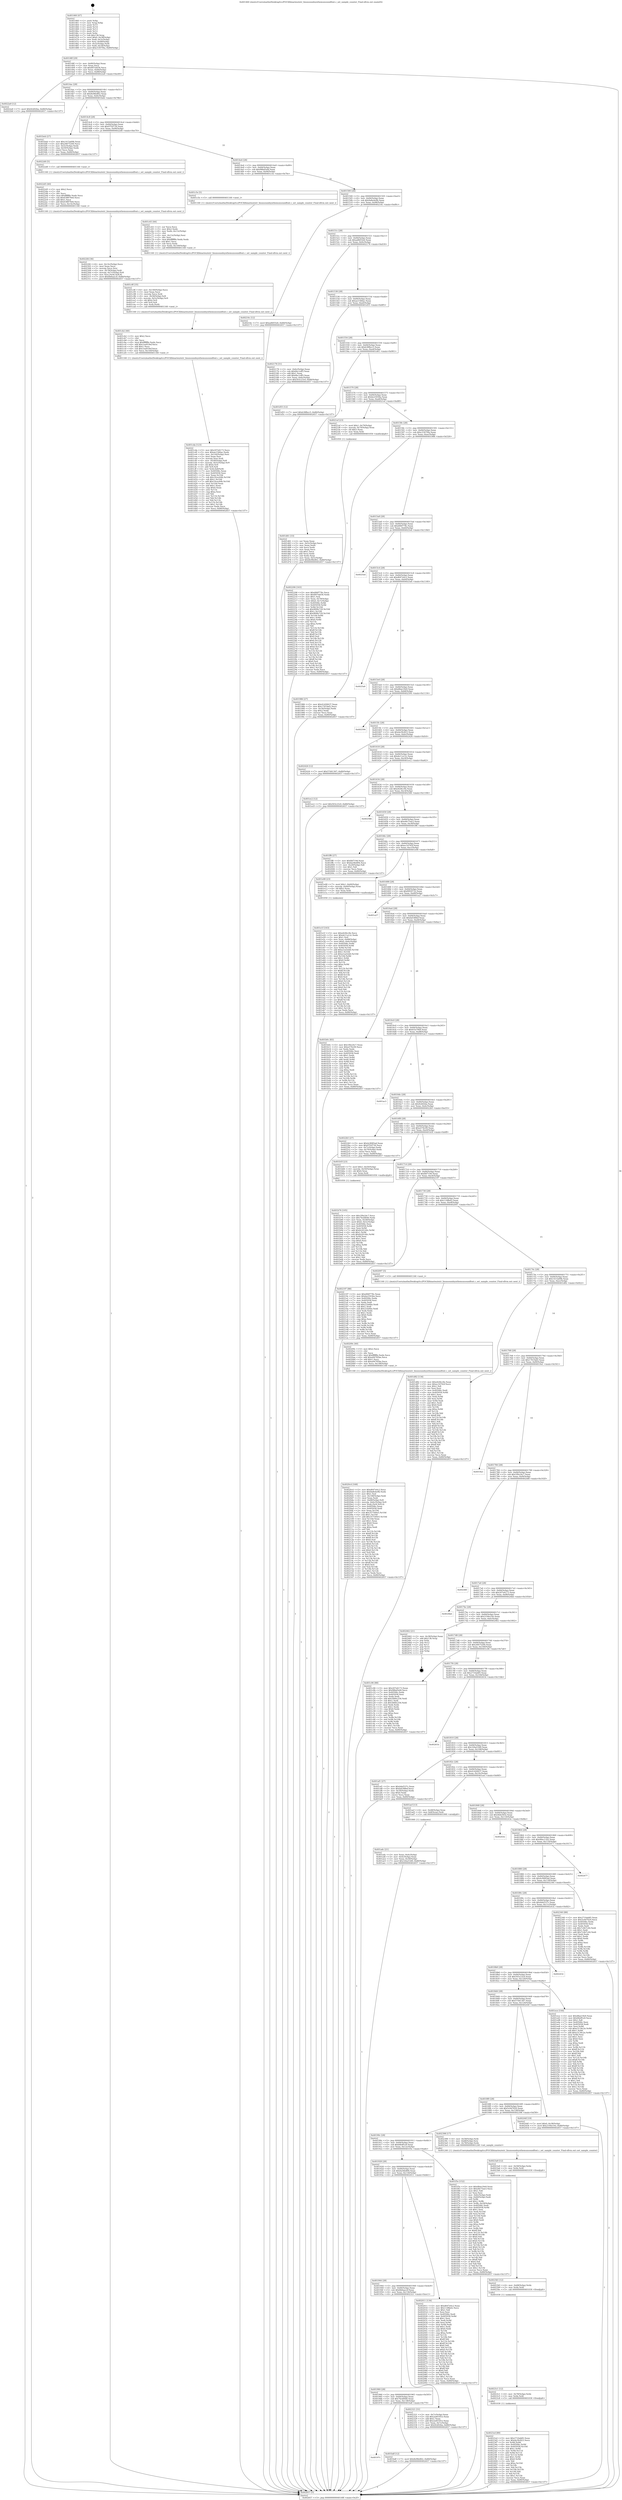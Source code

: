 digraph "0x401460" {
  label = "0x401460 (/mnt/c/Users/mathe/Desktop/tcc/POCII/binaries/extr_linuxsoundsynthemuxsoundfont.c_set_sample_counter_Final-ollvm.out::main(0))"
  labelloc = "t"
  node[shape=record]

  Entry [label="",width=0.3,height=0.3,shape=circle,fillcolor=black,style=filled]
  "0x40148f" [label="{
     0x40148f [29]\l
     | [instrs]\l
     &nbsp;&nbsp;0x40148f \<+3\>: mov -0x80(%rbp),%eax\l
     &nbsp;&nbsp;0x401492 \<+2\>: mov %eax,%ecx\l
     &nbsp;&nbsp;0x401494 \<+6\>: sub $0x897ebf36,%ecx\l
     &nbsp;&nbsp;0x40149a \<+6\>: mov %eax,-0x84(%rbp)\l
     &nbsp;&nbsp;0x4014a0 \<+6\>: mov %ecx,-0x88(%rbp)\l
     &nbsp;&nbsp;0x4014a6 \<+6\>: je 00000000004022a9 \<main+0xe49\>\l
  }"]
  "0x4022a9" [label="{
     0x4022a9 [12]\l
     | [instrs]\l
     &nbsp;&nbsp;0x4022a9 \<+7\>: movl $0x9cb92ba,-0x80(%rbp)\l
     &nbsp;&nbsp;0x4022b0 \<+5\>: jmp 0000000000402657 \<main+0x11f7\>\l
  }"]
  "0x4014ac" [label="{
     0x4014ac [28]\l
     | [instrs]\l
     &nbsp;&nbsp;0x4014ac \<+5\>: jmp 00000000004014b1 \<main+0x51\>\l
     &nbsp;&nbsp;0x4014b1 \<+6\>: mov -0x84(%rbp),%eax\l
     &nbsp;&nbsp;0x4014b7 \<+5\>: sub $0x8e98e862,%eax\l
     &nbsp;&nbsp;0x4014bc \<+6\>: mov %eax,-0x8c(%rbp)\l
     &nbsp;&nbsp;0x4014c2 \<+6\>: je 0000000000401beb \<main+0x78b\>\l
  }"]
  Exit [label="",width=0.3,height=0.3,shape=circle,fillcolor=black,style=filled,peripheries=2]
  "0x401beb" [label="{
     0x401beb [27]\l
     | [instrs]\l
     &nbsp;&nbsp;0x401beb \<+5\>: mov $0x1415a69b,%eax\l
     &nbsp;&nbsp;0x401bf0 \<+5\>: mov $0x26675200,%ecx\l
     &nbsp;&nbsp;0x401bf5 \<+3\>: mov -0x5c(%rbp),%edx\l
     &nbsp;&nbsp;0x401bf8 \<+3\>: cmp -0x50(%rbp),%edx\l
     &nbsp;&nbsp;0x401bfb \<+3\>: cmovl %ecx,%eax\l
     &nbsp;&nbsp;0x401bfe \<+3\>: mov %eax,-0x80(%rbp)\l
     &nbsp;&nbsp;0x401c01 \<+5\>: jmp 0000000000402657 \<main+0x11f7\>\l
  }"]
  "0x4014c8" [label="{
     0x4014c8 [28]\l
     | [instrs]\l
     &nbsp;&nbsp;0x4014c8 \<+5\>: jmp 00000000004014cd \<main+0x6d\>\l
     &nbsp;&nbsp;0x4014cd \<+6\>: mov -0x84(%rbp),%eax\l
     &nbsp;&nbsp;0x4014d3 \<+5\>: sub $0x97f2f730,%eax\l
     &nbsp;&nbsp;0x4014d8 \<+6\>: mov %eax,-0x90(%rbp)\l
     &nbsp;&nbsp;0x4014de \<+6\>: je 00000000004022d0 \<main+0xe70\>\l
  }"]
  "0x4023cd" [label="{
     0x4023cd [89]\l
     | [instrs]\l
     &nbsp;&nbsp;0x4023cd \<+5\>: mov $0x2710ab85,%eax\l
     &nbsp;&nbsp;0x4023d2 \<+5\>: mov $0xda39c823,%ecx\l
     &nbsp;&nbsp;0x4023d7 \<+3\>: xor %r8d,%r8d\l
     &nbsp;&nbsp;0x4023da \<+8\>: mov 0x40506c,%r9d\l
     &nbsp;&nbsp;0x4023e2 \<+8\>: mov 0x405058,%r10d\l
     &nbsp;&nbsp;0x4023ea \<+4\>: sub $0x1,%r8d\l
     &nbsp;&nbsp;0x4023ee \<+3\>: mov %r9d,%r11d\l
     &nbsp;&nbsp;0x4023f1 \<+3\>: add %r8d,%r11d\l
     &nbsp;&nbsp;0x4023f4 \<+4\>: imul %r11d,%r9d\l
     &nbsp;&nbsp;0x4023f8 \<+4\>: and $0x1,%r9d\l
     &nbsp;&nbsp;0x4023fc \<+4\>: cmp $0x0,%r9d\l
     &nbsp;&nbsp;0x402400 \<+3\>: sete %bl\l
     &nbsp;&nbsp;0x402403 \<+4\>: cmp $0xa,%r10d\l
     &nbsp;&nbsp;0x402407 \<+4\>: setl %r14b\l
     &nbsp;&nbsp;0x40240b \<+3\>: mov %bl,%r15b\l
     &nbsp;&nbsp;0x40240e \<+3\>: and %r14b,%r15b\l
     &nbsp;&nbsp;0x402411 \<+3\>: xor %r14b,%bl\l
     &nbsp;&nbsp;0x402414 \<+3\>: or %bl,%r15b\l
     &nbsp;&nbsp;0x402417 \<+4\>: test $0x1,%r15b\l
     &nbsp;&nbsp;0x40241b \<+3\>: cmovne %ecx,%eax\l
     &nbsp;&nbsp;0x40241e \<+3\>: mov %eax,-0x80(%rbp)\l
     &nbsp;&nbsp;0x402421 \<+5\>: jmp 0000000000402657 \<main+0x11f7\>\l
  }"]
  "0x4022d0" [label="{
     0x4022d0 [5]\l
     | [instrs]\l
     &nbsp;&nbsp;0x4022d0 \<+5\>: call 0000000000401160 \<next_i\>\l
     | [calls]\l
     &nbsp;&nbsp;0x401160 \{1\} (/mnt/c/Users/mathe/Desktop/tcc/POCII/binaries/extr_linuxsoundsynthemuxsoundfont.c_set_sample_counter_Final-ollvm.out::next_i)\l
  }"]
  "0x4014e4" [label="{
     0x4014e4 [28]\l
     | [instrs]\l
     &nbsp;&nbsp;0x4014e4 \<+5\>: jmp 00000000004014e9 \<main+0x89\>\l
     &nbsp;&nbsp;0x4014e9 \<+6\>: mov -0x84(%rbp),%eax\l
     &nbsp;&nbsp;0x4014ef \<+5\>: sub $0x98bd5efd,%eax\l
     &nbsp;&nbsp;0x4014f4 \<+6\>: mov %eax,-0x94(%rbp)\l
     &nbsp;&nbsp;0x4014fa \<+6\>: je 0000000000401c5e \<main+0x7fe\>\l
  }"]
  "0x4023c1" [label="{
     0x4023c1 [12]\l
     | [instrs]\l
     &nbsp;&nbsp;0x4023c1 \<+4\>: mov -0x78(%rbp),%rdx\l
     &nbsp;&nbsp;0x4023c5 \<+3\>: mov %rdx,%rdi\l
     &nbsp;&nbsp;0x4023c8 \<+5\>: call 0000000000401030 \<free@plt\>\l
     | [calls]\l
     &nbsp;&nbsp;0x401030 \{1\} (unknown)\l
  }"]
  "0x401c5e" [label="{
     0x401c5e [5]\l
     | [instrs]\l
     &nbsp;&nbsp;0x401c5e \<+5\>: call 0000000000401160 \<next_i\>\l
     | [calls]\l
     &nbsp;&nbsp;0x401160 \{1\} (/mnt/c/Users/mathe/Desktop/tcc/POCII/binaries/extr_linuxsoundsynthemuxsoundfont.c_set_sample_counter_Final-ollvm.out::next_i)\l
  }"]
  "0x401500" [label="{
     0x401500 [28]\l
     | [instrs]\l
     &nbsp;&nbsp;0x401500 \<+5\>: jmp 0000000000401505 \<main+0xa5\>\l
     &nbsp;&nbsp;0x401505 \<+6\>: mov -0x84(%rbp),%eax\l
     &nbsp;&nbsp;0x40150b \<+5\>: sub $0x9a8e4e9b,%eax\l
     &nbsp;&nbsp;0x401510 \<+6\>: mov %eax,-0x98(%rbp)\l
     &nbsp;&nbsp;0x401516 \<+6\>: je 000000000040216c \<main+0xd0c\>\l
  }"]
  "0x4023b5" [label="{
     0x4023b5 [12]\l
     | [instrs]\l
     &nbsp;&nbsp;0x4023b5 \<+4\>: mov -0x68(%rbp),%rdx\l
     &nbsp;&nbsp;0x4023b9 \<+3\>: mov %rdx,%rdi\l
     &nbsp;&nbsp;0x4023bc \<+5\>: call 0000000000401030 \<free@plt\>\l
     | [calls]\l
     &nbsp;&nbsp;0x401030 \{1\} (unknown)\l
  }"]
  "0x40216c" [label="{
     0x40216c [12]\l
     | [instrs]\l
     &nbsp;&nbsp;0x40216c \<+7\>: movl $0xadfd55e6,-0x80(%rbp)\l
     &nbsp;&nbsp;0x402173 \<+5\>: jmp 0000000000402657 \<main+0x11f7\>\l
  }"]
  "0x40151c" [label="{
     0x40151c [28]\l
     | [instrs]\l
     &nbsp;&nbsp;0x40151c \<+5\>: jmp 0000000000401521 \<main+0xc1\>\l
     &nbsp;&nbsp;0x401521 \<+6\>: mov -0x84(%rbp),%eax\l
     &nbsp;&nbsp;0x401527 \<+5\>: sub $0xadfd55e6,%eax\l
     &nbsp;&nbsp;0x40152c \<+6\>: mov %eax,-0x9c(%rbp)\l
     &nbsp;&nbsp;0x401532 \<+6\>: je 0000000000402178 \<main+0xd18\>\l
  }"]
  "0x4023a9" [label="{
     0x4023a9 [12]\l
     | [instrs]\l
     &nbsp;&nbsp;0x4023a9 \<+4\>: mov -0x58(%rbp),%rdx\l
     &nbsp;&nbsp;0x4023ad \<+3\>: mov %rdx,%rdi\l
     &nbsp;&nbsp;0x4023b0 \<+5\>: call 0000000000401030 \<free@plt\>\l
     | [calls]\l
     &nbsp;&nbsp;0x401030 \{1\} (unknown)\l
  }"]
  "0x402178" [label="{
     0x402178 [31]\l
     | [instrs]\l
     &nbsp;&nbsp;0x402178 \<+3\>: mov -0x6c(%rbp),%eax\l
     &nbsp;&nbsp;0x40217b \<+5\>: sub $0x6bc1eff3,%eax\l
     &nbsp;&nbsp;0x402180 \<+3\>: add $0x1,%eax\l
     &nbsp;&nbsp;0x402183 \<+5\>: add $0x6bc1eff3,%eax\l
     &nbsp;&nbsp;0x402188 \<+3\>: mov %eax,-0x6c(%rbp)\l
     &nbsp;&nbsp;0x40218b \<+7\>: movl $0x503c23c0,-0x80(%rbp)\l
     &nbsp;&nbsp;0x402192 \<+5\>: jmp 0000000000402657 \<main+0x11f7\>\l
  }"]
  "0x401538" [label="{
     0x401538 [28]\l
     | [instrs]\l
     &nbsp;&nbsp;0x401538 \<+5\>: jmp 000000000040153d \<main+0xdd\>\l
     &nbsp;&nbsp;0x40153d \<+6\>: mov -0x84(%rbp),%eax\l
     &nbsp;&nbsp;0x401543 \<+5\>: sub $0xae1566ac,%eax\l
     &nbsp;&nbsp;0x401548 \<+6\>: mov %eax,-0xa0(%rbp)\l
     &nbsp;&nbsp;0x40154e \<+6\>: je 0000000000401d55 \<main+0x8f5\>\l
  }"]
  "0x4022fd" [label="{
     0x4022fd [36]\l
     | [instrs]\l
     &nbsp;&nbsp;0x4022fd \<+6\>: mov -0x14c(%rbp),%ecx\l
     &nbsp;&nbsp;0x402303 \<+3\>: imul %eax,%ecx\l
     &nbsp;&nbsp;0x402306 \<+3\>: movslq %ecx,%rsi\l
     &nbsp;&nbsp;0x402309 \<+4\>: mov -0x78(%rbp),%rdi\l
     &nbsp;&nbsp;0x40230d \<+4\>: movslq -0x7c(%rbp),%r8\l
     &nbsp;&nbsp;0x402311 \<+4\>: mov %rsi,(%rdi,%r8,8)\l
     &nbsp;&nbsp;0x402315 \<+7\>: movl $0x6b6aac2f,-0x80(%rbp)\l
     &nbsp;&nbsp;0x40231c \<+5\>: jmp 0000000000402657 \<main+0x11f7\>\l
  }"]
  "0x401d55" [label="{
     0x401d55 [12]\l
     | [instrs]\l
     &nbsp;&nbsp;0x401d55 \<+7\>: movl $0xb38fbcc5,-0x80(%rbp)\l
     &nbsp;&nbsp;0x401d5c \<+5\>: jmp 0000000000402657 \<main+0x11f7\>\l
  }"]
  "0x401554" [label="{
     0x401554 [28]\l
     | [instrs]\l
     &nbsp;&nbsp;0x401554 \<+5\>: jmp 0000000000401559 \<main+0xf9\>\l
     &nbsp;&nbsp;0x401559 \<+6\>: mov -0x84(%rbp),%eax\l
     &nbsp;&nbsp;0x40155f \<+5\>: sub $0xb38fbcc5,%eax\l
     &nbsp;&nbsp;0x401564 \<+6\>: mov %eax,-0xa4(%rbp)\l
     &nbsp;&nbsp;0x40156a \<+6\>: je 0000000000401d61 \<main+0x901\>\l
  }"]
  "0x4022d5" [label="{
     0x4022d5 [40]\l
     | [instrs]\l
     &nbsp;&nbsp;0x4022d5 \<+5\>: mov $0x2,%ecx\l
     &nbsp;&nbsp;0x4022da \<+1\>: cltd\l
     &nbsp;&nbsp;0x4022db \<+2\>: idiv %ecx\l
     &nbsp;&nbsp;0x4022dd \<+6\>: imul $0xfffffffe,%edx,%ecx\l
     &nbsp;&nbsp;0x4022e3 \<+6\>: sub $0x638879e6,%ecx\l
     &nbsp;&nbsp;0x4022e9 \<+3\>: add $0x1,%ecx\l
     &nbsp;&nbsp;0x4022ec \<+6\>: add $0x638879e6,%ecx\l
     &nbsp;&nbsp;0x4022f2 \<+6\>: mov %ecx,-0x14c(%rbp)\l
     &nbsp;&nbsp;0x4022f8 \<+5\>: call 0000000000401160 \<next_i\>\l
     | [calls]\l
     &nbsp;&nbsp;0x401160 \{1\} (/mnt/c/Users/mathe/Desktop/tcc/POCII/binaries/extr_linuxsoundsynthemuxsoundfont.c_set_sample_counter_Final-ollvm.out::next_i)\l
  }"]
  "0x401d61" [label="{
     0x401d61 [33]\l
     | [instrs]\l
     &nbsp;&nbsp;0x401d61 \<+2\>: xor %eax,%eax\l
     &nbsp;&nbsp;0x401d63 \<+3\>: mov -0x5c(%rbp),%ecx\l
     &nbsp;&nbsp;0x401d66 \<+2\>: mov %eax,%edx\l
     &nbsp;&nbsp;0x401d68 \<+2\>: sub %ecx,%edx\l
     &nbsp;&nbsp;0x401d6a \<+2\>: mov %eax,%ecx\l
     &nbsp;&nbsp;0x401d6c \<+3\>: sub $0x1,%ecx\l
     &nbsp;&nbsp;0x401d6f \<+2\>: add %ecx,%edx\l
     &nbsp;&nbsp;0x401d71 \<+2\>: sub %edx,%eax\l
     &nbsp;&nbsp;0x401d73 \<+3\>: mov %eax,-0x5c(%rbp)\l
     &nbsp;&nbsp;0x401d76 \<+7\>: movl $0x8e98e862,-0x80(%rbp)\l
     &nbsp;&nbsp;0x401d7d \<+5\>: jmp 0000000000402657 \<main+0x11f7\>\l
  }"]
  "0x401570" [label="{
     0x401570 [28]\l
     | [instrs]\l
     &nbsp;&nbsp;0x401570 \<+5\>: jmp 0000000000401575 \<main+0x115\>\l
     &nbsp;&nbsp;0x401575 \<+6\>: mov -0x84(%rbp),%eax\l
     &nbsp;&nbsp;0x40157b \<+5\>: sub $0xbe25936a,%eax\l
     &nbsp;&nbsp;0x401580 \<+6\>: mov %eax,-0xa8(%rbp)\l
     &nbsp;&nbsp;0x401586 \<+6\>: je 00000000004021ef \<main+0xd8f\>\l
  }"]
  "0x402206" [label="{
     0x402206 [163]\l
     | [instrs]\l
     &nbsp;&nbsp;0x402206 \<+5\>: mov $0xd06f778c,%ecx\l
     &nbsp;&nbsp;0x40220b \<+5\>: mov $0x897ebf36,%edx\l
     &nbsp;&nbsp;0x402210 \<+3\>: mov $0x1,%sil\l
     &nbsp;&nbsp;0x402213 \<+4\>: mov %rax,-0x78(%rbp)\l
     &nbsp;&nbsp;0x402217 \<+7\>: movl $0x0,-0x7c(%rbp)\l
     &nbsp;&nbsp;0x40221e \<+8\>: mov 0x40506c,%r8d\l
     &nbsp;&nbsp;0x402226 \<+8\>: mov 0x405058,%r9d\l
     &nbsp;&nbsp;0x40222e \<+3\>: mov %r8d,%r10d\l
     &nbsp;&nbsp;0x402231 \<+7\>: sub $0x969fe729,%r10d\l
     &nbsp;&nbsp;0x402238 \<+4\>: sub $0x1,%r10d\l
     &nbsp;&nbsp;0x40223c \<+7\>: add $0x969fe729,%r10d\l
     &nbsp;&nbsp;0x402243 \<+4\>: imul %r10d,%r8d\l
     &nbsp;&nbsp;0x402247 \<+4\>: and $0x1,%r8d\l
     &nbsp;&nbsp;0x40224b \<+4\>: cmp $0x0,%r8d\l
     &nbsp;&nbsp;0x40224f \<+4\>: sete %r11b\l
     &nbsp;&nbsp;0x402253 \<+4\>: cmp $0xa,%r9d\l
     &nbsp;&nbsp;0x402257 \<+3\>: setl %bl\l
     &nbsp;&nbsp;0x40225a \<+3\>: mov %r11b,%r14b\l
     &nbsp;&nbsp;0x40225d \<+4\>: xor $0xff,%r14b\l
     &nbsp;&nbsp;0x402261 \<+3\>: mov %bl,%r15b\l
     &nbsp;&nbsp;0x402264 \<+4\>: xor $0xff,%r15b\l
     &nbsp;&nbsp;0x402268 \<+4\>: xor $0x0,%sil\l
     &nbsp;&nbsp;0x40226c \<+3\>: mov %r14b,%r12b\l
     &nbsp;&nbsp;0x40226f \<+4\>: and $0x0,%r12b\l
     &nbsp;&nbsp;0x402273 \<+3\>: and %sil,%r11b\l
     &nbsp;&nbsp;0x402276 \<+3\>: mov %r15b,%r13b\l
     &nbsp;&nbsp;0x402279 \<+4\>: and $0x0,%r13b\l
     &nbsp;&nbsp;0x40227d \<+3\>: and %sil,%bl\l
     &nbsp;&nbsp;0x402280 \<+3\>: or %r11b,%r12b\l
     &nbsp;&nbsp;0x402283 \<+3\>: or %bl,%r13b\l
     &nbsp;&nbsp;0x402286 \<+3\>: xor %r13b,%r12b\l
     &nbsp;&nbsp;0x402289 \<+3\>: or %r15b,%r14b\l
     &nbsp;&nbsp;0x40228c \<+4\>: xor $0xff,%r14b\l
     &nbsp;&nbsp;0x402290 \<+4\>: or $0x0,%sil\l
     &nbsp;&nbsp;0x402294 \<+3\>: and %sil,%r14b\l
     &nbsp;&nbsp;0x402297 \<+3\>: or %r14b,%r12b\l
     &nbsp;&nbsp;0x40229a \<+4\>: test $0x1,%r12b\l
     &nbsp;&nbsp;0x40229e \<+3\>: cmovne %edx,%ecx\l
     &nbsp;&nbsp;0x4022a1 \<+3\>: mov %ecx,-0x80(%rbp)\l
     &nbsp;&nbsp;0x4022a4 \<+5\>: jmp 0000000000402657 \<main+0x11f7\>\l
  }"]
  "0x4021ef" [label="{
     0x4021ef [23]\l
     | [instrs]\l
     &nbsp;&nbsp;0x4021ef \<+7\>: movl $0x1,-0x70(%rbp)\l
     &nbsp;&nbsp;0x4021f6 \<+4\>: movslq -0x70(%rbp),%rax\l
     &nbsp;&nbsp;0x4021fa \<+4\>: shl $0x3,%rax\l
     &nbsp;&nbsp;0x4021fe \<+3\>: mov %rax,%rdi\l
     &nbsp;&nbsp;0x402201 \<+5\>: call 0000000000401050 \<malloc@plt\>\l
     | [calls]\l
     &nbsp;&nbsp;0x401050 \{1\} (unknown)\l
  }"]
  "0x40158c" [label="{
     0x40158c [28]\l
     | [instrs]\l
     &nbsp;&nbsp;0x40158c \<+5\>: jmp 0000000000401591 \<main+0x131\>\l
     &nbsp;&nbsp;0x401591 \<+6\>: mov -0x84(%rbp),%eax\l
     &nbsp;&nbsp;0x401597 \<+5\>: sub $0xc5307f4a,%eax\l
     &nbsp;&nbsp;0x40159c \<+6\>: mov %eax,-0xac(%rbp)\l
     &nbsp;&nbsp;0x4015a2 \<+6\>: je 0000000000401986 \<main+0x526\>\l
  }"]
  "0x4020c4" [label="{
     0x4020c4 [168]\l
     | [instrs]\l
     &nbsp;&nbsp;0x4020c4 \<+5\>: mov $0xd647e0c2,%ecx\l
     &nbsp;&nbsp;0x4020c9 \<+5\>: mov $0x9a8e4e9b,%edx\l
     &nbsp;&nbsp;0x4020ce \<+3\>: mov $0x1,%sil\l
     &nbsp;&nbsp;0x4020d1 \<+6\>: mov -0x148(%rbp),%edi\l
     &nbsp;&nbsp;0x4020d7 \<+3\>: imul %eax,%edi\l
     &nbsp;&nbsp;0x4020da \<+4\>: mov -0x68(%rbp),%r8\l
     &nbsp;&nbsp;0x4020de \<+4\>: movslq -0x6c(%rbp),%r9\l
     &nbsp;&nbsp;0x4020e2 \<+4\>: mov %edi,(%r8,%r9,4)\l
     &nbsp;&nbsp;0x4020e6 \<+7\>: mov 0x40506c,%eax\l
     &nbsp;&nbsp;0x4020ed \<+7\>: mov 0x405058,%edi\l
     &nbsp;&nbsp;0x4020f4 \<+3\>: mov %eax,%r10d\l
     &nbsp;&nbsp;0x4020f7 \<+7\>: sub $0x357540e5,%r10d\l
     &nbsp;&nbsp;0x4020fe \<+4\>: sub $0x1,%r10d\l
     &nbsp;&nbsp;0x402102 \<+7\>: add $0x357540e5,%r10d\l
     &nbsp;&nbsp;0x402109 \<+4\>: imul %r10d,%eax\l
     &nbsp;&nbsp;0x40210d \<+3\>: and $0x1,%eax\l
     &nbsp;&nbsp;0x402110 \<+3\>: cmp $0x0,%eax\l
     &nbsp;&nbsp;0x402113 \<+4\>: sete %r11b\l
     &nbsp;&nbsp;0x402117 \<+3\>: cmp $0xa,%edi\l
     &nbsp;&nbsp;0x40211a \<+3\>: setl %bl\l
     &nbsp;&nbsp;0x40211d \<+3\>: mov %r11b,%r14b\l
     &nbsp;&nbsp;0x402120 \<+4\>: xor $0xff,%r14b\l
     &nbsp;&nbsp;0x402124 \<+3\>: mov %bl,%r15b\l
     &nbsp;&nbsp;0x402127 \<+4\>: xor $0xff,%r15b\l
     &nbsp;&nbsp;0x40212b \<+4\>: xor $0x0,%sil\l
     &nbsp;&nbsp;0x40212f \<+3\>: mov %r14b,%r12b\l
     &nbsp;&nbsp;0x402132 \<+4\>: and $0x0,%r12b\l
     &nbsp;&nbsp;0x402136 \<+3\>: and %sil,%r11b\l
     &nbsp;&nbsp;0x402139 \<+3\>: mov %r15b,%r13b\l
     &nbsp;&nbsp;0x40213c \<+4\>: and $0x0,%r13b\l
     &nbsp;&nbsp;0x402140 \<+3\>: and %sil,%bl\l
     &nbsp;&nbsp;0x402143 \<+3\>: or %r11b,%r12b\l
     &nbsp;&nbsp;0x402146 \<+3\>: or %bl,%r13b\l
     &nbsp;&nbsp;0x402149 \<+3\>: xor %r13b,%r12b\l
     &nbsp;&nbsp;0x40214c \<+3\>: or %r15b,%r14b\l
     &nbsp;&nbsp;0x40214f \<+4\>: xor $0xff,%r14b\l
     &nbsp;&nbsp;0x402153 \<+4\>: or $0x0,%sil\l
     &nbsp;&nbsp;0x402157 \<+3\>: and %sil,%r14b\l
     &nbsp;&nbsp;0x40215a \<+3\>: or %r14b,%r12b\l
     &nbsp;&nbsp;0x40215d \<+4\>: test $0x1,%r12b\l
     &nbsp;&nbsp;0x402161 \<+3\>: cmovne %edx,%ecx\l
     &nbsp;&nbsp;0x402164 \<+3\>: mov %ecx,-0x80(%rbp)\l
     &nbsp;&nbsp;0x402167 \<+5\>: jmp 0000000000402657 \<main+0x11f7\>\l
  }"]
  "0x401986" [label="{
     0x401986 [27]\l
     | [instrs]\l
     &nbsp;&nbsp;0x401986 \<+5\>: mov $0x41d28437,%eax\l
     &nbsp;&nbsp;0x40198b \<+5\>: mov $0x17619af2,%ecx\l
     &nbsp;&nbsp;0x401990 \<+3\>: mov -0x34(%rbp),%edx\l
     &nbsp;&nbsp;0x401993 \<+3\>: cmp $0x2,%edx\l
     &nbsp;&nbsp;0x401996 \<+3\>: cmovne %ecx,%eax\l
     &nbsp;&nbsp;0x401999 \<+3\>: mov %eax,-0x80(%rbp)\l
     &nbsp;&nbsp;0x40199c \<+5\>: jmp 0000000000402657 \<main+0x11f7\>\l
  }"]
  "0x4015a8" [label="{
     0x4015a8 [28]\l
     | [instrs]\l
     &nbsp;&nbsp;0x4015a8 \<+5\>: jmp 00000000004015ad \<main+0x14d\>\l
     &nbsp;&nbsp;0x4015ad \<+6\>: mov -0x84(%rbp),%eax\l
     &nbsp;&nbsp;0x4015b3 \<+5\>: sub $0xd06f778c,%eax\l
     &nbsp;&nbsp;0x4015b8 \<+6\>: mov %eax,-0xb0(%rbp)\l
     &nbsp;&nbsp;0x4015be \<+6\>: je 00000000004025ed \<main+0x118d\>\l
  }"]
  "0x402657" [label="{
     0x402657 [5]\l
     | [instrs]\l
     &nbsp;&nbsp;0x402657 \<+5\>: jmp 000000000040148f \<main+0x2f\>\l
  }"]
  "0x401460" [label="{
     0x401460 [47]\l
     | [instrs]\l
     &nbsp;&nbsp;0x401460 \<+1\>: push %rbp\l
     &nbsp;&nbsp;0x401461 \<+3\>: mov %rsp,%rbp\l
     &nbsp;&nbsp;0x401464 \<+2\>: push %r15\l
     &nbsp;&nbsp;0x401466 \<+2\>: push %r14\l
     &nbsp;&nbsp;0x401468 \<+2\>: push %r13\l
     &nbsp;&nbsp;0x40146a \<+2\>: push %r12\l
     &nbsp;&nbsp;0x40146c \<+1\>: push %rbx\l
     &nbsp;&nbsp;0x40146d \<+7\>: sub $0x138,%rsp\l
     &nbsp;&nbsp;0x401474 \<+7\>: movl $0x0,-0x38(%rbp)\l
     &nbsp;&nbsp;0x40147b \<+3\>: mov %edi,-0x3c(%rbp)\l
     &nbsp;&nbsp;0x40147e \<+4\>: mov %rsi,-0x48(%rbp)\l
     &nbsp;&nbsp;0x401482 \<+3\>: mov -0x3c(%rbp),%edi\l
     &nbsp;&nbsp;0x401485 \<+3\>: mov %edi,-0x34(%rbp)\l
     &nbsp;&nbsp;0x401488 \<+7\>: movl $0xc5307f4a,-0x80(%rbp)\l
  }"]
  "0x40209c" [label="{
     0x40209c [40]\l
     | [instrs]\l
     &nbsp;&nbsp;0x40209c \<+5\>: mov $0x2,%ecx\l
     &nbsp;&nbsp;0x4020a1 \<+1\>: cltd\l
     &nbsp;&nbsp;0x4020a2 \<+2\>: idiv %ecx\l
     &nbsp;&nbsp;0x4020a4 \<+6\>: imul $0xfffffffe,%edx,%ecx\l
     &nbsp;&nbsp;0x4020aa \<+6\>: add $0xa94785be,%ecx\l
     &nbsp;&nbsp;0x4020b0 \<+3\>: add $0x1,%ecx\l
     &nbsp;&nbsp;0x4020b3 \<+6\>: sub $0xa94785be,%ecx\l
     &nbsp;&nbsp;0x4020b9 \<+6\>: mov %ecx,-0x148(%rbp)\l
     &nbsp;&nbsp;0x4020bf \<+5\>: call 0000000000401160 \<next_i\>\l
     | [calls]\l
     &nbsp;&nbsp;0x401160 \{1\} (/mnt/c/Users/mathe/Desktop/tcc/POCII/binaries/extr_linuxsoundsynthemuxsoundfont.c_set_sample_counter_Final-ollvm.out::next_i)\l
  }"]
  "0x4025ed" [label="{
     0x4025ed\l
  }", style=dashed]
  "0x4015c4" [label="{
     0x4015c4 [28]\l
     | [instrs]\l
     &nbsp;&nbsp;0x4015c4 \<+5\>: jmp 00000000004015c9 \<main+0x169\>\l
     &nbsp;&nbsp;0x4015c9 \<+6\>: mov -0x84(%rbp),%eax\l
     &nbsp;&nbsp;0x4015cf \<+5\>: sub $0xd647e0c2,%eax\l
     &nbsp;&nbsp;0x4015d4 \<+6\>: mov %eax,-0xb4(%rbp)\l
     &nbsp;&nbsp;0x4015da \<+6\>: je 00000000004025a0 \<main+0x1140\>\l
  }"]
  "0x401e1f" [label="{
     0x401e1f [163]\l
     | [instrs]\l
     &nbsp;&nbsp;0x401e1f \<+5\>: mov $0xe628cc9e,%ecx\l
     &nbsp;&nbsp;0x401e24 \<+5\>: mov $0xde11a12c,%edx\l
     &nbsp;&nbsp;0x401e29 \<+3\>: mov $0x1,%sil\l
     &nbsp;&nbsp;0x401e2c \<+4\>: mov %rax,-0x68(%rbp)\l
     &nbsp;&nbsp;0x401e30 \<+7\>: movl $0x0,-0x6c(%rbp)\l
     &nbsp;&nbsp;0x401e37 \<+8\>: mov 0x40506c,%r8d\l
     &nbsp;&nbsp;0x401e3f \<+8\>: mov 0x405058,%r9d\l
     &nbsp;&nbsp;0x401e47 \<+3\>: mov %r8d,%r10d\l
     &nbsp;&nbsp;0x401e4a \<+7\>: add $0xa1ea5eb0,%r10d\l
     &nbsp;&nbsp;0x401e51 \<+4\>: sub $0x1,%r10d\l
     &nbsp;&nbsp;0x401e55 \<+7\>: sub $0xa1ea5eb0,%r10d\l
     &nbsp;&nbsp;0x401e5c \<+4\>: imul %r10d,%r8d\l
     &nbsp;&nbsp;0x401e60 \<+4\>: and $0x1,%r8d\l
     &nbsp;&nbsp;0x401e64 \<+4\>: cmp $0x0,%r8d\l
     &nbsp;&nbsp;0x401e68 \<+4\>: sete %r11b\l
     &nbsp;&nbsp;0x401e6c \<+4\>: cmp $0xa,%r9d\l
     &nbsp;&nbsp;0x401e70 \<+3\>: setl %bl\l
     &nbsp;&nbsp;0x401e73 \<+3\>: mov %r11b,%r14b\l
     &nbsp;&nbsp;0x401e76 \<+4\>: xor $0xff,%r14b\l
     &nbsp;&nbsp;0x401e7a \<+3\>: mov %bl,%r15b\l
     &nbsp;&nbsp;0x401e7d \<+4\>: xor $0xff,%r15b\l
     &nbsp;&nbsp;0x401e81 \<+4\>: xor $0x0,%sil\l
     &nbsp;&nbsp;0x401e85 \<+3\>: mov %r14b,%r12b\l
     &nbsp;&nbsp;0x401e88 \<+4\>: and $0x0,%r12b\l
     &nbsp;&nbsp;0x401e8c \<+3\>: and %sil,%r11b\l
     &nbsp;&nbsp;0x401e8f \<+3\>: mov %r15b,%r13b\l
     &nbsp;&nbsp;0x401e92 \<+4\>: and $0x0,%r13b\l
     &nbsp;&nbsp;0x401e96 \<+3\>: and %sil,%bl\l
     &nbsp;&nbsp;0x401e99 \<+3\>: or %r11b,%r12b\l
     &nbsp;&nbsp;0x401e9c \<+3\>: or %bl,%r13b\l
     &nbsp;&nbsp;0x401e9f \<+3\>: xor %r13b,%r12b\l
     &nbsp;&nbsp;0x401ea2 \<+3\>: or %r15b,%r14b\l
     &nbsp;&nbsp;0x401ea5 \<+4\>: xor $0xff,%r14b\l
     &nbsp;&nbsp;0x401ea9 \<+4\>: or $0x0,%sil\l
     &nbsp;&nbsp;0x401ead \<+3\>: and %sil,%r14b\l
     &nbsp;&nbsp;0x401eb0 \<+3\>: or %r14b,%r12b\l
     &nbsp;&nbsp;0x401eb3 \<+4\>: test $0x1,%r12b\l
     &nbsp;&nbsp;0x401eb7 \<+3\>: cmovne %edx,%ecx\l
     &nbsp;&nbsp;0x401eba \<+3\>: mov %ecx,-0x80(%rbp)\l
     &nbsp;&nbsp;0x401ebd \<+5\>: jmp 0000000000402657 \<main+0x11f7\>\l
  }"]
  "0x4025a0" [label="{
     0x4025a0\l
  }", style=dashed]
  "0x4015e0" [label="{
     0x4015e0 [28]\l
     | [instrs]\l
     &nbsp;&nbsp;0x4015e0 \<+5\>: jmp 00000000004015e5 \<main+0x185\>\l
     &nbsp;&nbsp;0x4015e5 \<+6\>: mov -0x84(%rbp),%eax\l
     &nbsp;&nbsp;0x4015eb \<+5\>: sub $0xd8ae19e9,%eax\l
     &nbsp;&nbsp;0x4015f0 \<+6\>: mov %eax,-0xb8(%rbp)\l
     &nbsp;&nbsp;0x4015f6 \<+6\>: je 0000000000402594 \<main+0x1134\>\l
  }"]
  "0x401cda" [label="{
     0x401cda [123]\l
     | [instrs]\l
     &nbsp;&nbsp;0x401cda \<+5\>: mov $0x207e6173,%ecx\l
     &nbsp;&nbsp;0x401cdf \<+5\>: mov $0xae1566ac,%edx\l
     &nbsp;&nbsp;0x401ce4 \<+6\>: mov -0x144(%rbp),%esi\l
     &nbsp;&nbsp;0x401cea \<+3\>: imul %eax,%esi\l
     &nbsp;&nbsp;0x401ced \<+3\>: movslq %esi,%rdi\l
     &nbsp;&nbsp;0x401cf0 \<+4\>: mov -0x58(%rbp),%r8\l
     &nbsp;&nbsp;0x401cf4 \<+4\>: movslq -0x5c(%rbp),%r9\l
     &nbsp;&nbsp;0x401cf8 \<+4\>: shl $0x4,%r9\l
     &nbsp;&nbsp;0x401cfc \<+3\>: add %r9,%r8\l
     &nbsp;&nbsp;0x401cff \<+4\>: mov %rdi,0x8(%r8)\l
     &nbsp;&nbsp;0x401d03 \<+7\>: mov 0x40506c,%eax\l
     &nbsp;&nbsp;0x401d0a \<+7\>: mov 0x405058,%esi\l
     &nbsp;&nbsp;0x401d11 \<+3\>: mov %eax,%r10d\l
     &nbsp;&nbsp;0x401d14 \<+7\>: sub $0x10cec64b,%r10d\l
     &nbsp;&nbsp;0x401d1b \<+4\>: sub $0x1,%r10d\l
     &nbsp;&nbsp;0x401d1f \<+7\>: add $0x10cec64b,%r10d\l
     &nbsp;&nbsp;0x401d26 \<+4\>: imul %r10d,%eax\l
     &nbsp;&nbsp;0x401d2a \<+3\>: and $0x1,%eax\l
     &nbsp;&nbsp;0x401d2d \<+3\>: cmp $0x0,%eax\l
     &nbsp;&nbsp;0x401d30 \<+4\>: sete %r11b\l
     &nbsp;&nbsp;0x401d34 \<+3\>: cmp $0xa,%esi\l
     &nbsp;&nbsp;0x401d37 \<+3\>: setl %bl\l
     &nbsp;&nbsp;0x401d3a \<+3\>: mov %r11b,%r14b\l
     &nbsp;&nbsp;0x401d3d \<+3\>: and %bl,%r14b\l
     &nbsp;&nbsp;0x401d40 \<+3\>: xor %bl,%r11b\l
     &nbsp;&nbsp;0x401d43 \<+3\>: or %r11b,%r14b\l
     &nbsp;&nbsp;0x401d46 \<+4\>: test $0x1,%r14b\l
     &nbsp;&nbsp;0x401d4a \<+3\>: cmovne %edx,%ecx\l
     &nbsp;&nbsp;0x401d4d \<+3\>: mov %ecx,-0x80(%rbp)\l
     &nbsp;&nbsp;0x401d50 \<+5\>: jmp 0000000000402657 \<main+0x11f7\>\l
  }"]
  "0x402594" [label="{
     0x402594\l
  }", style=dashed]
  "0x4015fc" [label="{
     0x4015fc [28]\l
     | [instrs]\l
     &nbsp;&nbsp;0x4015fc \<+5\>: jmp 0000000000401601 \<main+0x1a1\>\l
     &nbsp;&nbsp;0x401601 \<+6\>: mov -0x84(%rbp),%eax\l
     &nbsp;&nbsp;0x401607 \<+5\>: sub $0xda39c823,%eax\l
     &nbsp;&nbsp;0x40160c \<+6\>: mov %eax,-0xbc(%rbp)\l
     &nbsp;&nbsp;0x401612 \<+6\>: je 0000000000402426 \<main+0xfc6\>\l
  }"]
  "0x401cb2" [label="{
     0x401cb2 [40]\l
     | [instrs]\l
     &nbsp;&nbsp;0x401cb2 \<+5\>: mov $0x2,%ecx\l
     &nbsp;&nbsp;0x401cb7 \<+1\>: cltd\l
     &nbsp;&nbsp;0x401cb8 \<+2\>: idiv %ecx\l
     &nbsp;&nbsp;0x401cba \<+6\>: imul $0xfffffffe,%edx,%ecx\l
     &nbsp;&nbsp;0x401cc0 \<+6\>: add $0x1ea919ef,%ecx\l
     &nbsp;&nbsp;0x401cc6 \<+3\>: add $0x1,%ecx\l
     &nbsp;&nbsp;0x401cc9 \<+6\>: sub $0x1ea919ef,%ecx\l
     &nbsp;&nbsp;0x401ccf \<+6\>: mov %ecx,-0x144(%rbp)\l
     &nbsp;&nbsp;0x401cd5 \<+5\>: call 0000000000401160 \<next_i\>\l
     | [calls]\l
     &nbsp;&nbsp;0x401160 \{1\} (/mnt/c/Users/mathe/Desktop/tcc/POCII/binaries/extr_linuxsoundsynthemuxsoundfont.c_set_sample_counter_Final-ollvm.out::next_i)\l
  }"]
  "0x402426" [label="{
     0x402426 [12]\l
     | [instrs]\l
     &nbsp;&nbsp;0x402426 \<+7\>: movl $0x57d41367,-0x80(%rbp)\l
     &nbsp;&nbsp;0x40242d \<+5\>: jmp 0000000000402657 \<main+0x11f7\>\l
  }"]
  "0x401618" [label="{
     0x401618 [28]\l
     | [instrs]\l
     &nbsp;&nbsp;0x401618 \<+5\>: jmp 000000000040161d \<main+0x1bd\>\l
     &nbsp;&nbsp;0x40161d \<+6\>: mov -0x84(%rbp),%eax\l
     &nbsp;&nbsp;0x401623 \<+5\>: sub $0xde11a12c,%eax\l
     &nbsp;&nbsp;0x401628 \<+6\>: mov %eax,-0xc0(%rbp)\l
     &nbsp;&nbsp;0x40162e \<+6\>: je 0000000000401ec2 \<main+0xa62\>\l
  }"]
  "0x401c8f" [label="{
     0x401c8f [35]\l
     | [instrs]\l
     &nbsp;&nbsp;0x401c8f \<+6\>: mov -0x140(%rbp),%ecx\l
     &nbsp;&nbsp;0x401c95 \<+3\>: imul %eax,%ecx\l
     &nbsp;&nbsp;0x401c98 \<+3\>: movslq %ecx,%rdi\l
     &nbsp;&nbsp;0x401c9b \<+4\>: mov -0x58(%rbp),%r8\l
     &nbsp;&nbsp;0x401c9f \<+4\>: movslq -0x5c(%rbp),%r9\l
     &nbsp;&nbsp;0x401ca3 \<+4\>: shl $0x4,%r9\l
     &nbsp;&nbsp;0x401ca7 \<+3\>: add %r9,%r8\l
     &nbsp;&nbsp;0x401caa \<+3\>: mov %rdi,(%r8)\l
     &nbsp;&nbsp;0x401cad \<+5\>: call 0000000000401160 \<next_i\>\l
     | [calls]\l
     &nbsp;&nbsp;0x401160 \{1\} (/mnt/c/Users/mathe/Desktop/tcc/POCII/binaries/extr_linuxsoundsynthemuxsoundfont.c_set_sample_counter_Final-ollvm.out::next_i)\l
  }"]
  "0x401ec2" [label="{
     0x401ec2 [12]\l
     | [instrs]\l
     &nbsp;&nbsp;0x401ec2 \<+7\>: movl $0x503c23c0,-0x80(%rbp)\l
     &nbsp;&nbsp;0x401ec9 \<+5\>: jmp 0000000000402657 \<main+0x11f7\>\l
  }"]
  "0x401634" [label="{
     0x401634 [28]\l
     | [instrs]\l
     &nbsp;&nbsp;0x401634 \<+5\>: jmp 0000000000401639 \<main+0x1d9\>\l
     &nbsp;&nbsp;0x401639 \<+6\>: mov -0x84(%rbp),%eax\l
     &nbsp;&nbsp;0x40163f \<+5\>: sub $0xe628cc9e,%eax\l
     &nbsp;&nbsp;0x401644 \<+6\>: mov %eax,-0xc4(%rbp)\l
     &nbsp;&nbsp;0x40164a \<+6\>: je 0000000000402566 \<main+0x1106\>\l
  }"]
  "0x401c63" [label="{
     0x401c63 [44]\l
     | [instrs]\l
     &nbsp;&nbsp;0x401c63 \<+2\>: xor %ecx,%ecx\l
     &nbsp;&nbsp;0x401c65 \<+5\>: mov $0x2,%edx\l
     &nbsp;&nbsp;0x401c6a \<+6\>: mov %edx,-0x13c(%rbp)\l
     &nbsp;&nbsp;0x401c70 \<+1\>: cltd\l
     &nbsp;&nbsp;0x401c71 \<+6\>: mov -0x13c(%rbp),%esi\l
     &nbsp;&nbsp;0x401c77 \<+2\>: idiv %esi\l
     &nbsp;&nbsp;0x401c79 \<+6\>: imul $0xfffffffe,%edx,%edx\l
     &nbsp;&nbsp;0x401c7f \<+3\>: sub $0x1,%ecx\l
     &nbsp;&nbsp;0x401c82 \<+2\>: sub %ecx,%edx\l
     &nbsp;&nbsp;0x401c84 \<+6\>: mov %edx,-0x140(%rbp)\l
     &nbsp;&nbsp;0x401c8a \<+5\>: call 0000000000401160 \<next_i\>\l
     | [calls]\l
     &nbsp;&nbsp;0x401160 \{1\} (/mnt/c/Users/mathe/Desktop/tcc/POCII/binaries/extr_linuxsoundsynthemuxsoundfont.c_set_sample_counter_Final-ollvm.out::next_i)\l
  }"]
  "0x402566" [label="{
     0x402566\l
  }", style=dashed]
  "0x401650" [label="{
     0x401650 [28]\l
     | [instrs]\l
     &nbsp;&nbsp;0x401650 \<+5\>: jmp 0000000000401655 \<main+0x1f5\>\l
     &nbsp;&nbsp;0x401655 \<+6\>: mov -0x84(%rbp),%eax\l
     &nbsp;&nbsp;0x40165b \<+5\>: sub $0xe8e75ae3,%eax\l
     &nbsp;&nbsp;0x401660 \<+6\>: mov %eax,-0xc8(%rbp)\l
     &nbsp;&nbsp;0x401666 \<+6\>: je 0000000000401ff6 \<main+0xb96\>\l
  }"]
  "0x40197c" [label="{
     0x40197c\l
  }", style=dashed]
  "0x401ff6" [label="{
     0x401ff6 [27]\l
     | [instrs]\l
     &nbsp;&nbsp;0x401ff6 \<+5\>: mov $0xfbf719d,%eax\l
     &nbsp;&nbsp;0x401ffb \<+5\>: mov $0x6a58e894,%ecx\l
     &nbsp;&nbsp;0x402000 \<+3\>: mov -0x29(%rbp),%dl\l
     &nbsp;&nbsp;0x402003 \<+3\>: test $0x1,%dl\l
     &nbsp;&nbsp;0x402006 \<+3\>: cmovne %ecx,%eax\l
     &nbsp;&nbsp;0x402009 \<+3\>: mov %eax,-0x80(%rbp)\l
     &nbsp;&nbsp;0x40200c \<+5\>: jmp 0000000000402657 \<main+0x11f7\>\l
  }"]
  "0x40166c" [label="{
     0x40166c [28]\l
     | [instrs]\l
     &nbsp;&nbsp;0x40166c \<+5\>: jmp 0000000000401671 \<main+0x211\>\l
     &nbsp;&nbsp;0x401671 \<+6\>: mov -0x84(%rbp),%eax\l
     &nbsp;&nbsp;0x401677 \<+5\>: sub $0xec16762f,%eax\l
     &nbsp;&nbsp;0x40167c \<+6\>: mov %eax,-0xcc(%rbp)\l
     &nbsp;&nbsp;0x401682 \<+6\>: je 0000000000401e08 \<main+0x9a8\>\l
  }"]
  "0x401bdf" [label="{
     0x401bdf [12]\l
     | [instrs]\l
     &nbsp;&nbsp;0x401bdf \<+7\>: movl $0x8e98e862,-0x80(%rbp)\l
     &nbsp;&nbsp;0x401be6 \<+5\>: jmp 0000000000402657 \<main+0x11f7\>\l
  }"]
  "0x401e08" [label="{
     0x401e08 [23]\l
     | [instrs]\l
     &nbsp;&nbsp;0x401e08 \<+7\>: movl $0x1,-0x60(%rbp)\l
     &nbsp;&nbsp;0x401e0f \<+4\>: movslq -0x60(%rbp),%rax\l
     &nbsp;&nbsp;0x401e13 \<+4\>: shl $0x2,%rax\l
     &nbsp;&nbsp;0x401e17 \<+3\>: mov %rax,%rdi\l
     &nbsp;&nbsp;0x401e1a \<+5\>: call 0000000000401050 \<malloc@plt\>\l
     | [calls]\l
     &nbsp;&nbsp;0x401050 \{1\} (unknown)\l
  }"]
  "0x401688" [label="{
     0x401688 [28]\l
     | [instrs]\l
     &nbsp;&nbsp;0x401688 \<+5\>: jmp 000000000040168d \<main+0x22d\>\l
     &nbsp;&nbsp;0x40168d \<+6\>: mov -0x84(%rbp),%eax\l
     &nbsp;&nbsp;0x401693 \<+5\>: sub $0xf0f29732,%eax\l
     &nbsp;&nbsp;0x401698 \<+6\>: mov %eax,-0xd0(%rbp)\l
     &nbsp;&nbsp;0x40169e \<+6\>: je 0000000000401a27 \<main+0x5c7\>\l
  }"]
  "0x401960" [label="{
     0x401960 [28]\l
     | [instrs]\l
     &nbsp;&nbsp;0x401960 \<+5\>: jmp 0000000000401965 \<main+0x505\>\l
     &nbsp;&nbsp;0x401965 \<+6\>: mov -0x84(%rbp),%eax\l
     &nbsp;&nbsp;0x40196b \<+5\>: sub $0x7bcbf046,%eax\l
     &nbsp;&nbsp;0x401970 \<+6\>: mov %eax,-0x138(%rbp)\l
     &nbsp;&nbsp;0x401976 \<+6\>: je 0000000000401bdf \<main+0x77f\>\l
  }"]
  "0x401a27" [label="{
     0x401a27\l
  }", style=dashed]
  "0x4016a4" [label="{
     0x4016a4 [28]\l
     | [instrs]\l
     &nbsp;&nbsp;0x4016a4 \<+5\>: jmp 00000000004016a9 \<main+0x249\>\l
     &nbsp;&nbsp;0x4016a9 \<+6\>: mov -0x84(%rbp),%eax\l
     &nbsp;&nbsp;0x4016af \<+5\>: sub $0xfa0388ef,%eax\l
     &nbsp;&nbsp;0x4016b4 \<+6\>: mov %eax,-0xd4(%rbp)\l
     &nbsp;&nbsp;0x4016ba \<+6\>: je 0000000000401b0c \<main+0x6ac\>\l
  }"]
  "0x402321" [label="{
     0x402321 [31]\l
     | [instrs]\l
     &nbsp;&nbsp;0x402321 \<+3\>: mov -0x7c(%rbp),%eax\l
     &nbsp;&nbsp;0x402324 \<+5\>: sub $0x2a40181e,%eax\l
     &nbsp;&nbsp;0x402329 \<+3\>: add $0x1,%eax\l
     &nbsp;&nbsp;0x40232c \<+5\>: add $0x2a40181e,%eax\l
     &nbsp;&nbsp;0x402331 \<+3\>: mov %eax,-0x7c(%rbp)\l
     &nbsp;&nbsp;0x402334 \<+7\>: movl $0x9cb92ba,-0x80(%rbp)\l
     &nbsp;&nbsp;0x40233b \<+5\>: jmp 0000000000402657 \<main+0x11f7\>\l
  }"]
  "0x401b0c" [label="{
     0x401b0c [83]\l
     | [instrs]\l
     &nbsp;&nbsp;0x401b0c \<+5\>: mov $0x1f0e24c7,%eax\l
     &nbsp;&nbsp;0x401b11 \<+5\>: mov $0xa576c09,%ecx\l
     &nbsp;&nbsp;0x401b16 \<+2\>: xor %edx,%edx\l
     &nbsp;&nbsp;0x401b18 \<+7\>: mov 0x40506c,%esi\l
     &nbsp;&nbsp;0x401b1f \<+7\>: mov 0x405058,%edi\l
     &nbsp;&nbsp;0x401b26 \<+3\>: sub $0x1,%edx\l
     &nbsp;&nbsp;0x401b29 \<+3\>: mov %esi,%r8d\l
     &nbsp;&nbsp;0x401b2c \<+3\>: add %edx,%r8d\l
     &nbsp;&nbsp;0x401b2f \<+4\>: imul %r8d,%esi\l
     &nbsp;&nbsp;0x401b33 \<+3\>: and $0x1,%esi\l
     &nbsp;&nbsp;0x401b36 \<+3\>: cmp $0x0,%esi\l
     &nbsp;&nbsp;0x401b39 \<+4\>: sete %r9b\l
     &nbsp;&nbsp;0x401b3d \<+3\>: cmp $0xa,%edi\l
     &nbsp;&nbsp;0x401b40 \<+4\>: setl %r10b\l
     &nbsp;&nbsp;0x401b44 \<+3\>: mov %r9b,%r11b\l
     &nbsp;&nbsp;0x401b47 \<+3\>: and %r10b,%r11b\l
     &nbsp;&nbsp;0x401b4a \<+3\>: xor %r10b,%r9b\l
     &nbsp;&nbsp;0x401b4d \<+3\>: or %r9b,%r11b\l
     &nbsp;&nbsp;0x401b50 \<+4\>: test $0x1,%r11b\l
     &nbsp;&nbsp;0x401b54 \<+3\>: cmovne %ecx,%eax\l
     &nbsp;&nbsp;0x401b57 \<+3\>: mov %eax,-0x80(%rbp)\l
     &nbsp;&nbsp;0x401b5a \<+5\>: jmp 0000000000402657 \<main+0x11f7\>\l
  }"]
  "0x4016c0" [label="{
     0x4016c0 [28]\l
     | [instrs]\l
     &nbsp;&nbsp;0x4016c0 \<+5\>: jmp 00000000004016c5 \<main+0x265\>\l
     &nbsp;&nbsp;0x4016c5 \<+6\>: mov -0x84(%rbp),%eax\l
     &nbsp;&nbsp;0x4016cb \<+5\>: sub $0x63a70b9,%eax\l
     &nbsp;&nbsp;0x4016d0 \<+6\>: mov %eax,-0xd8(%rbp)\l
     &nbsp;&nbsp;0x4016d6 \<+6\>: je 0000000000401ac3 \<main+0x663\>\l
  }"]
  "0x401944" [label="{
     0x401944 [28]\l
     | [instrs]\l
     &nbsp;&nbsp;0x401944 \<+5\>: jmp 0000000000401949 \<main+0x4e9\>\l
     &nbsp;&nbsp;0x401949 \<+6\>: mov -0x84(%rbp),%eax\l
     &nbsp;&nbsp;0x40194f \<+5\>: sub $0x6b6aac2f,%eax\l
     &nbsp;&nbsp;0x401954 \<+6\>: mov %eax,-0x134(%rbp)\l
     &nbsp;&nbsp;0x40195a \<+6\>: je 0000000000402321 \<main+0xec1\>\l
  }"]
  "0x401ac3" [label="{
     0x401ac3\l
  }", style=dashed]
  "0x4016dc" [label="{
     0x4016dc [28]\l
     | [instrs]\l
     &nbsp;&nbsp;0x4016dc \<+5\>: jmp 00000000004016e1 \<main+0x281\>\l
     &nbsp;&nbsp;0x4016e1 \<+6\>: mov -0x84(%rbp),%eax\l
     &nbsp;&nbsp;0x4016e7 \<+5\>: sub $0x9cb92ba,%eax\l
     &nbsp;&nbsp;0x4016ec \<+6\>: mov %eax,-0xdc(%rbp)\l
     &nbsp;&nbsp;0x4016f2 \<+6\>: je 00000000004022b5 \<main+0xe55\>\l
  }"]
  "0x402011" [label="{
     0x402011 [134]\l
     | [instrs]\l
     &nbsp;&nbsp;0x402011 \<+5\>: mov $0xd647e0c2,%eax\l
     &nbsp;&nbsp;0x402016 \<+5\>: mov $0x114ffa42,%ecx\l
     &nbsp;&nbsp;0x40201b \<+2\>: mov $0x1,%dl\l
     &nbsp;&nbsp;0x40201d \<+2\>: xor %esi,%esi\l
     &nbsp;&nbsp;0x40201f \<+7\>: mov 0x40506c,%edi\l
     &nbsp;&nbsp;0x402026 \<+8\>: mov 0x405058,%r8d\l
     &nbsp;&nbsp;0x40202e \<+3\>: sub $0x1,%esi\l
     &nbsp;&nbsp;0x402031 \<+3\>: mov %edi,%r9d\l
     &nbsp;&nbsp;0x402034 \<+3\>: add %esi,%r9d\l
     &nbsp;&nbsp;0x402037 \<+4\>: imul %r9d,%edi\l
     &nbsp;&nbsp;0x40203b \<+3\>: and $0x1,%edi\l
     &nbsp;&nbsp;0x40203e \<+3\>: cmp $0x0,%edi\l
     &nbsp;&nbsp;0x402041 \<+4\>: sete %r10b\l
     &nbsp;&nbsp;0x402045 \<+4\>: cmp $0xa,%r8d\l
     &nbsp;&nbsp;0x402049 \<+4\>: setl %r11b\l
     &nbsp;&nbsp;0x40204d \<+3\>: mov %r10b,%bl\l
     &nbsp;&nbsp;0x402050 \<+3\>: xor $0xff,%bl\l
     &nbsp;&nbsp;0x402053 \<+3\>: mov %r11b,%r14b\l
     &nbsp;&nbsp;0x402056 \<+4\>: xor $0xff,%r14b\l
     &nbsp;&nbsp;0x40205a \<+3\>: xor $0x0,%dl\l
     &nbsp;&nbsp;0x40205d \<+3\>: mov %bl,%r15b\l
     &nbsp;&nbsp;0x402060 \<+4\>: and $0x0,%r15b\l
     &nbsp;&nbsp;0x402064 \<+3\>: and %dl,%r10b\l
     &nbsp;&nbsp;0x402067 \<+3\>: mov %r14b,%r12b\l
     &nbsp;&nbsp;0x40206a \<+4\>: and $0x0,%r12b\l
     &nbsp;&nbsp;0x40206e \<+3\>: and %dl,%r11b\l
     &nbsp;&nbsp;0x402071 \<+3\>: or %r10b,%r15b\l
     &nbsp;&nbsp;0x402074 \<+3\>: or %r11b,%r12b\l
     &nbsp;&nbsp;0x402077 \<+3\>: xor %r12b,%r15b\l
     &nbsp;&nbsp;0x40207a \<+3\>: or %r14b,%bl\l
     &nbsp;&nbsp;0x40207d \<+3\>: xor $0xff,%bl\l
     &nbsp;&nbsp;0x402080 \<+3\>: or $0x0,%dl\l
     &nbsp;&nbsp;0x402083 \<+2\>: and %dl,%bl\l
     &nbsp;&nbsp;0x402085 \<+3\>: or %bl,%r15b\l
     &nbsp;&nbsp;0x402088 \<+4\>: test $0x1,%r15b\l
     &nbsp;&nbsp;0x40208c \<+3\>: cmovne %ecx,%eax\l
     &nbsp;&nbsp;0x40208f \<+3\>: mov %eax,-0x80(%rbp)\l
     &nbsp;&nbsp;0x402092 \<+5\>: jmp 0000000000402657 \<main+0x11f7\>\l
  }"]
  "0x4022b5" [label="{
     0x4022b5 [27]\l
     | [instrs]\l
     &nbsp;&nbsp;0x4022b5 \<+5\>: mov $0x4c9085ad,%eax\l
     &nbsp;&nbsp;0x4022ba \<+5\>: mov $0x97f2f730,%ecx\l
     &nbsp;&nbsp;0x4022bf \<+3\>: mov -0x7c(%rbp),%edx\l
     &nbsp;&nbsp;0x4022c2 \<+3\>: cmp -0x70(%rbp),%edx\l
     &nbsp;&nbsp;0x4022c5 \<+3\>: cmovl %ecx,%eax\l
     &nbsp;&nbsp;0x4022c8 \<+3\>: mov %eax,-0x80(%rbp)\l
     &nbsp;&nbsp;0x4022cb \<+5\>: jmp 0000000000402657 \<main+0x11f7\>\l
  }"]
  "0x4016f8" [label="{
     0x4016f8 [28]\l
     | [instrs]\l
     &nbsp;&nbsp;0x4016f8 \<+5\>: jmp 00000000004016fd \<main+0x29d\>\l
     &nbsp;&nbsp;0x4016fd \<+6\>: mov -0x84(%rbp),%eax\l
     &nbsp;&nbsp;0x401703 \<+5\>: sub $0xa576c09,%eax\l
     &nbsp;&nbsp;0x401708 \<+6\>: mov %eax,-0xe0(%rbp)\l
     &nbsp;&nbsp;0x40170e \<+6\>: je 0000000000401b5f \<main+0x6ff\>\l
  }"]
  "0x401928" [label="{
     0x401928 [28]\l
     | [instrs]\l
     &nbsp;&nbsp;0x401928 \<+5\>: jmp 000000000040192d \<main+0x4cd\>\l
     &nbsp;&nbsp;0x40192d \<+6\>: mov -0x84(%rbp),%eax\l
     &nbsp;&nbsp;0x401933 \<+5\>: sub $0x6a58e894,%eax\l
     &nbsp;&nbsp;0x401938 \<+6\>: mov %eax,-0x130(%rbp)\l
     &nbsp;&nbsp;0x40193e \<+6\>: je 0000000000402011 \<main+0xbb1\>\l
  }"]
  "0x401b5f" [label="{
     0x401b5f [23]\l
     | [instrs]\l
     &nbsp;&nbsp;0x401b5f \<+7\>: movl $0x1,-0x50(%rbp)\l
     &nbsp;&nbsp;0x401b66 \<+4\>: movslq -0x50(%rbp),%rax\l
     &nbsp;&nbsp;0x401b6a \<+4\>: shl $0x4,%rax\l
     &nbsp;&nbsp;0x401b6e \<+3\>: mov %rax,%rdi\l
     &nbsp;&nbsp;0x401b71 \<+5\>: call 0000000000401050 \<malloc@plt\>\l
     | [calls]\l
     &nbsp;&nbsp;0x401050 \{1\} (unknown)\l
  }"]
  "0x401714" [label="{
     0x401714 [28]\l
     | [instrs]\l
     &nbsp;&nbsp;0x401714 \<+5\>: jmp 0000000000401719 \<main+0x2b9\>\l
     &nbsp;&nbsp;0x401719 \<+6\>: mov -0x84(%rbp),%eax\l
     &nbsp;&nbsp;0x40171f \<+5\>: sub $0xfbf719d,%eax\l
     &nbsp;&nbsp;0x401724 \<+6\>: mov %eax,-0xe4(%rbp)\l
     &nbsp;&nbsp;0x40172a \<+6\>: je 0000000000402197 \<main+0xd37\>\l
  }"]
  "0x401f5e" [label="{
     0x401f5e [152]\l
     | [instrs]\l
     &nbsp;&nbsp;0x401f5e \<+5\>: mov $0xd8ae19e9,%eax\l
     &nbsp;&nbsp;0x401f63 \<+5\>: mov $0xe8e75ae3,%ecx\l
     &nbsp;&nbsp;0x401f68 \<+2\>: mov $0x1,%dl\l
     &nbsp;&nbsp;0x401f6a \<+2\>: xor %esi,%esi\l
     &nbsp;&nbsp;0x401f6c \<+3\>: mov -0x6c(%rbp),%edi\l
     &nbsp;&nbsp;0x401f6f \<+3\>: cmp -0x60(%rbp),%edi\l
     &nbsp;&nbsp;0x401f72 \<+4\>: setl %r8b\l
     &nbsp;&nbsp;0x401f76 \<+4\>: and $0x1,%r8b\l
     &nbsp;&nbsp;0x401f7a \<+4\>: mov %r8b,-0x29(%rbp)\l
     &nbsp;&nbsp;0x401f7e \<+7\>: mov 0x40506c,%edi\l
     &nbsp;&nbsp;0x401f85 \<+8\>: mov 0x405058,%r9d\l
     &nbsp;&nbsp;0x401f8d \<+3\>: sub $0x1,%esi\l
     &nbsp;&nbsp;0x401f90 \<+3\>: mov %edi,%r10d\l
     &nbsp;&nbsp;0x401f93 \<+3\>: add %esi,%r10d\l
     &nbsp;&nbsp;0x401f96 \<+4\>: imul %r10d,%edi\l
     &nbsp;&nbsp;0x401f9a \<+3\>: and $0x1,%edi\l
     &nbsp;&nbsp;0x401f9d \<+3\>: cmp $0x0,%edi\l
     &nbsp;&nbsp;0x401fa0 \<+4\>: sete %r8b\l
     &nbsp;&nbsp;0x401fa4 \<+4\>: cmp $0xa,%r9d\l
     &nbsp;&nbsp;0x401fa8 \<+4\>: setl %r11b\l
     &nbsp;&nbsp;0x401fac \<+3\>: mov %r8b,%bl\l
     &nbsp;&nbsp;0x401faf \<+3\>: xor $0xff,%bl\l
     &nbsp;&nbsp;0x401fb2 \<+3\>: mov %r11b,%r14b\l
     &nbsp;&nbsp;0x401fb5 \<+4\>: xor $0xff,%r14b\l
     &nbsp;&nbsp;0x401fb9 \<+3\>: xor $0x0,%dl\l
     &nbsp;&nbsp;0x401fbc \<+3\>: mov %bl,%r15b\l
     &nbsp;&nbsp;0x401fbf \<+4\>: and $0x0,%r15b\l
     &nbsp;&nbsp;0x401fc3 \<+3\>: and %dl,%r8b\l
     &nbsp;&nbsp;0x401fc6 \<+3\>: mov %r14b,%r12b\l
     &nbsp;&nbsp;0x401fc9 \<+4\>: and $0x0,%r12b\l
     &nbsp;&nbsp;0x401fcd \<+3\>: and %dl,%r11b\l
     &nbsp;&nbsp;0x401fd0 \<+3\>: or %r8b,%r15b\l
     &nbsp;&nbsp;0x401fd3 \<+3\>: or %r11b,%r12b\l
     &nbsp;&nbsp;0x401fd6 \<+3\>: xor %r12b,%r15b\l
     &nbsp;&nbsp;0x401fd9 \<+3\>: or %r14b,%bl\l
     &nbsp;&nbsp;0x401fdc \<+3\>: xor $0xff,%bl\l
     &nbsp;&nbsp;0x401fdf \<+3\>: or $0x0,%dl\l
     &nbsp;&nbsp;0x401fe2 \<+2\>: and %dl,%bl\l
     &nbsp;&nbsp;0x401fe4 \<+3\>: or %bl,%r15b\l
     &nbsp;&nbsp;0x401fe7 \<+4\>: test $0x1,%r15b\l
     &nbsp;&nbsp;0x401feb \<+3\>: cmovne %ecx,%eax\l
     &nbsp;&nbsp;0x401fee \<+3\>: mov %eax,-0x80(%rbp)\l
     &nbsp;&nbsp;0x401ff1 \<+5\>: jmp 0000000000402657 \<main+0x11f7\>\l
  }"]
  "0x402197" [label="{
     0x402197 [88]\l
     | [instrs]\l
     &nbsp;&nbsp;0x402197 \<+5\>: mov $0xd06f778c,%eax\l
     &nbsp;&nbsp;0x40219c \<+5\>: mov $0xbe25936a,%ecx\l
     &nbsp;&nbsp;0x4021a1 \<+7\>: mov 0x40506c,%edx\l
     &nbsp;&nbsp;0x4021a8 \<+7\>: mov 0x405058,%esi\l
     &nbsp;&nbsp;0x4021af \<+2\>: mov %edx,%edi\l
     &nbsp;&nbsp;0x4021b1 \<+6\>: add $0x21fa6be,%edi\l
     &nbsp;&nbsp;0x4021b7 \<+3\>: sub $0x1,%edi\l
     &nbsp;&nbsp;0x4021ba \<+6\>: sub $0x21fa6be,%edi\l
     &nbsp;&nbsp;0x4021c0 \<+3\>: imul %edi,%edx\l
     &nbsp;&nbsp;0x4021c3 \<+3\>: and $0x1,%edx\l
     &nbsp;&nbsp;0x4021c6 \<+3\>: cmp $0x0,%edx\l
     &nbsp;&nbsp;0x4021c9 \<+4\>: sete %r8b\l
     &nbsp;&nbsp;0x4021cd \<+3\>: cmp $0xa,%esi\l
     &nbsp;&nbsp;0x4021d0 \<+4\>: setl %r9b\l
     &nbsp;&nbsp;0x4021d4 \<+3\>: mov %r8b,%r10b\l
     &nbsp;&nbsp;0x4021d7 \<+3\>: and %r9b,%r10b\l
     &nbsp;&nbsp;0x4021da \<+3\>: xor %r9b,%r8b\l
     &nbsp;&nbsp;0x4021dd \<+3\>: or %r8b,%r10b\l
     &nbsp;&nbsp;0x4021e0 \<+4\>: test $0x1,%r10b\l
     &nbsp;&nbsp;0x4021e4 \<+3\>: cmovne %ecx,%eax\l
     &nbsp;&nbsp;0x4021e7 \<+3\>: mov %eax,-0x80(%rbp)\l
     &nbsp;&nbsp;0x4021ea \<+5\>: jmp 0000000000402657 \<main+0x11f7\>\l
  }"]
  "0x401730" [label="{
     0x401730 [28]\l
     | [instrs]\l
     &nbsp;&nbsp;0x401730 \<+5\>: jmp 0000000000401735 \<main+0x2d5\>\l
     &nbsp;&nbsp;0x401735 \<+6\>: mov -0x84(%rbp),%eax\l
     &nbsp;&nbsp;0x40173b \<+5\>: sub $0x114ffa42,%eax\l
     &nbsp;&nbsp;0x401740 \<+6\>: mov %eax,-0xe8(%rbp)\l
     &nbsp;&nbsp;0x401746 \<+6\>: je 0000000000402097 \<main+0xc37\>\l
  }"]
  "0x40190c" [label="{
     0x40190c [28]\l
     | [instrs]\l
     &nbsp;&nbsp;0x40190c \<+5\>: jmp 0000000000401911 \<main+0x4b1\>\l
     &nbsp;&nbsp;0x401911 \<+6\>: mov -0x84(%rbp),%eax\l
     &nbsp;&nbsp;0x401917 \<+5\>: sub $0x68eff1e9,%eax\l
     &nbsp;&nbsp;0x40191c \<+6\>: mov %eax,-0x12c(%rbp)\l
     &nbsp;&nbsp;0x401922 \<+6\>: je 0000000000401f5e \<main+0xafe\>\l
  }"]
  "0x402097" [label="{
     0x402097 [5]\l
     | [instrs]\l
     &nbsp;&nbsp;0x402097 \<+5\>: call 0000000000401160 \<next_i\>\l
     | [calls]\l
     &nbsp;&nbsp;0x401160 \{1\} (/mnt/c/Users/mathe/Desktop/tcc/POCII/binaries/extr_linuxsoundsynthemuxsoundfont.c_set_sample_counter_Final-ollvm.out::next_i)\l
  }"]
  "0x40174c" [label="{
     0x40174c [28]\l
     | [instrs]\l
     &nbsp;&nbsp;0x40174c \<+5\>: jmp 0000000000401751 \<main+0x2f1\>\l
     &nbsp;&nbsp;0x401751 \<+6\>: mov -0x84(%rbp),%eax\l
     &nbsp;&nbsp;0x401757 \<+5\>: sub $0x1415a69b,%eax\l
     &nbsp;&nbsp;0x40175c \<+6\>: mov %eax,-0xec(%rbp)\l
     &nbsp;&nbsp;0x401762 \<+6\>: je 0000000000401d82 \<main+0x922\>\l
  }"]
  "0x402398" [label="{
     0x402398 [17]\l
     | [instrs]\l
     &nbsp;&nbsp;0x402398 \<+4\>: mov -0x58(%rbp),%rdi\l
     &nbsp;&nbsp;0x40239c \<+4\>: mov -0x68(%rbp),%rsi\l
     &nbsp;&nbsp;0x4023a0 \<+4\>: mov -0x78(%rbp),%rdx\l
     &nbsp;&nbsp;0x4023a4 \<+5\>: call 0000000000401240 \<set_sample_counter\>\l
     | [calls]\l
     &nbsp;&nbsp;0x401240 \{1\} (/mnt/c/Users/mathe/Desktop/tcc/POCII/binaries/extr_linuxsoundsynthemuxsoundfont.c_set_sample_counter_Final-ollvm.out::set_sample_counter)\l
  }"]
  "0x401d82" [label="{
     0x401d82 [134]\l
     | [instrs]\l
     &nbsp;&nbsp;0x401d82 \<+5\>: mov $0xe628cc9e,%eax\l
     &nbsp;&nbsp;0x401d87 \<+5\>: mov $0xec16762f,%ecx\l
     &nbsp;&nbsp;0x401d8c \<+2\>: mov $0x1,%dl\l
     &nbsp;&nbsp;0x401d8e \<+2\>: xor %esi,%esi\l
     &nbsp;&nbsp;0x401d90 \<+7\>: mov 0x40506c,%edi\l
     &nbsp;&nbsp;0x401d97 \<+8\>: mov 0x405058,%r8d\l
     &nbsp;&nbsp;0x401d9f \<+3\>: sub $0x1,%esi\l
     &nbsp;&nbsp;0x401da2 \<+3\>: mov %edi,%r9d\l
     &nbsp;&nbsp;0x401da5 \<+3\>: add %esi,%r9d\l
     &nbsp;&nbsp;0x401da8 \<+4\>: imul %r9d,%edi\l
     &nbsp;&nbsp;0x401dac \<+3\>: and $0x1,%edi\l
     &nbsp;&nbsp;0x401daf \<+3\>: cmp $0x0,%edi\l
     &nbsp;&nbsp;0x401db2 \<+4\>: sete %r10b\l
     &nbsp;&nbsp;0x401db6 \<+4\>: cmp $0xa,%r8d\l
     &nbsp;&nbsp;0x401dba \<+4\>: setl %r11b\l
     &nbsp;&nbsp;0x401dbe \<+3\>: mov %r10b,%bl\l
     &nbsp;&nbsp;0x401dc1 \<+3\>: xor $0xff,%bl\l
     &nbsp;&nbsp;0x401dc4 \<+3\>: mov %r11b,%r14b\l
     &nbsp;&nbsp;0x401dc7 \<+4\>: xor $0xff,%r14b\l
     &nbsp;&nbsp;0x401dcb \<+3\>: xor $0x1,%dl\l
     &nbsp;&nbsp;0x401dce \<+3\>: mov %bl,%r15b\l
     &nbsp;&nbsp;0x401dd1 \<+4\>: and $0xff,%r15b\l
     &nbsp;&nbsp;0x401dd5 \<+3\>: and %dl,%r10b\l
     &nbsp;&nbsp;0x401dd8 \<+3\>: mov %r14b,%r12b\l
     &nbsp;&nbsp;0x401ddb \<+4\>: and $0xff,%r12b\l
     &nbsp;&nbsp;0x401ddf \<+3\>: and %dl,%r11b\l
     &nbsp;&nbsp;0x401de2 \<+3\>: or %r10b,%r15b\l
     &nbsp;&nbsp;0x401de5 \<+3\>: or %r11b,%r12b\l
     &nbsp;&nbsp;0x401de8 \<+3\>: xor %r12b,%r15b\l
     &nbsp;&nbsp;0x401deb \<+3\>: or %r14b,%bl\l
     &nbsp;&nbsp;0x401dee \<+3\>: xor $0xff,%bl\l
     &nbsp;&nbsp;0x401df1 \<+3\>: or $0x1,%dl\l
     &nbsp;&nbsp;0x401df4 \<+2\>: and %dl,%bl\l
     &nbsp;&nbsp;0x401df6 \<+3\>: or %bl,%r15b\l
     &nbsp;&nbsp;0x401df9 \<+4\>: test $0x1,%r15b\l
     &nbsp;&nbsp;0x401dfd \<+3\>: cmovne %ecx,%eax\l
     &nbsp;&nbsp;0x401e00 \<+3\>: mov %eax,-0x80(%rbp)\l
     &nbsp;&nbsp;0x401e03 \<+5\>: jmp 0000000000402657 \<main+0x11f7\>\l
  }"]
  "0x401768" [label="{
     0x401768 [28]\l
     | [instrs]\l
     &nbsp;&nbsp;0x401768 \<+5\>: jmp 000000000040176d \<main+0x30d\>\l
     &nbsp;&nbsp;0x40176d \<+6\>: mov -0x84(%rbp),%eax\l
     &nbsp;&nbsp;0x401773 \<+5\>: sub $0x17619af2,%eax\l
     &nbsp;&nbsp;0x401778 \<+6\>: mov %eax,-0xf0(%rbp)\l
     &nbsp;&nbsp;0x40177e \<+6\>: je 00000000004019a1 \<main+0x541\>\l
  }"]
  "0x4018f0" [label="{
     0x4018f0 [28]\l
     | [instrs]\l
     &nbsp;&nbsp;0x4018f0 \<+5\>: jmp 00000000004018f5 \<main+0x495\>\l
     &nbsp;&nbsp;0x4018f5 \<+6\>: mov -0x84(%rbp),%eax\l
     &nbsp;&nbsp;0x4018fb \<+5\>: sub $0x5c0d7620,%eax\l
     &nbsp;&nbsp;0x401900 \<+6\>: mov %eax,-0x128(%rbp)\l
     &nbsp;&nbsp;0x401906 \<+6\>: je 0000000000402398 \<main+0xf38\>\l
  }"]
  "0x4019a1" [label="{
     0x4019a1\l
  }", style=dashed]
  "0x401784" [label="{
     0x401784 [28]\l
     | [instrs]\l
     &nbsp;&nbsp;0x401784 \<+5\>: jmp 0000000000401789 \<main+0x329\>\l
     &nbsp;&nbsp;0x401789 \<+6\>: mov -0x84(%rbp),%eax\l
     &nbsp;&nbsp;0x40178f \<+5\>: sub $0x1f0e24c7,%eax\l
     &nbsp;&nbsp;0x401794 \<+6\>: mov %eax,-0xf4(%rbp)\l
     &nbsp;&nbsp;0x40179a \<+6\>: je 000000000040248f \<main+0x102f\>\l
  }"]
  "0x40244f" [label="{
     0x40244f [19]\l
     | [instrs]\l
     &nbsp;&nbsp;0x40244f \<+7\>: movl $0x0,-0x38(%rbp)\l
     &nbsp;&nbsp;0x402456 \<+7\>: movl $0x2194e10e,-0x80(%rbp)\l
     &nbsp;&nbsp;0x40245d \<+5\>: jmp 0000000000402657 \<main+0x11f7\>\l
  }"]
  "0x40248f" [label="{
     0x40248f\l
  }", style=dashed]
  "0x4017a0" [label="{
     0x4017a0 [28]\l
     | [instrs]\l
     &nbsp;&nbsp;0x4017a0 \<+5\>: jmp 00000000004017a5 \<main+0x345\>\l
     &nbsp;&nbsp;0x4017a5 \<+6\>: mov -0x84(%rbp),%eax\l
     &nbsp;&nbsp;0x4017ab \<+5\>: sub $0x207e6173,%eax\l
     &nbsp;&nbsp;0x4017b0 \<+6\>: mov %eax,-0xf8(%rbp)\l
     &nbsp;&nbsp;0x4017b6 \<+6\>: je 00000000004024bd \<main+0x105d\>\l
  }"]
  "0x4018d4" [label="{
     0x4018d4 [28]\l
     | [instrs]\l
     &nbsp;&nbsp;0x4018d4 \<+5\>: jmp 00000000004018d9 \<main+0x479\>\l
     &nbsp;&nbsp;0x4018d9 \<+6\>: mov -0x84(%rbp),%eax\l
     &nbsp;&nbsp;0x4018df \<+5\>: sub $0x57d41367,%eax\l
     &nbsp;&nbsp;0x4018e4 \<+6\>: mov %eax,-0x124(%rbp)\l
     &nbsp;&nbsp;0x4018ea \<+6\>: je 000000000040244f \<main+0xfef\>\l
  }"]
  "0x4024bd" [label="{
     0x4024bd\l
  }", style=dashed]
  "0x4017bc" [label="{
     0x4017bc [28]\l
     | [instrs]\l
     &nbsp;&nbsp;0x4017bc \<+5\>: jmp 00000000004017c1 \<main+0x361\>\l
     &nbsp;&nbsp;0x4017c1 \<+6\>: mov -0x84(%rbp),%eax\l
     &nbsp;&nbsp;0x4017c7 \<+5\>: sub $0x2194e10e,%eax\l
     &nbsp;&nbsp;0x4017cc \<+6\>: mov %eax,-0xfc(%rbp)\l
     &nbsp;&nbsp;0x4017d2 \<+6\>: je 0000000000402462 \<main+0x1002\>\l
  }"]
  "0x401ece" [label="{
     0x401ece [144]\l
     | [instrs]\l
     &nbsp;&nbsp;0x401ece \<+5\>: mov $0xd8ae19e9,%eax\l
     &nbsp;&nbsp;0x401ed3 \<+5\>: mov $0x68eff1e9,%ecx\l
     &nbsp;&nbsp;0x401ed8 \<+2\>: mov $0x1,%dl\l
     &nbsp;&nbsp;0x401eda \<+7\>: mov 0x40506c,%esi\l
     &nbsp;&nbsp;0x401ee1 \<+7\>: mov 0x405058,%edi\l
     &nbsp;&nbsp;0x401ee8 \<+3\>: mov %esi,%r8d\l
     &nbsp;&nbsp;0x401eeb \<+7\>: sub $0xe3136c2e,%r8d\l
     &nbsp;&nbsp;0x401ef2 \<+4\>: sub $0x1,%r8d\l
     &nbsp;&nbsp;0x401ef6 \<+7\>: add $0xe3136c2e,%r8d\l
     &nbsp;&nbsp;0x401efd \<+4\>: imul %r8d,%esi\l
     &nbsp;&nbsp;0x401f01 \<+3\>: and $0x1,%esi\l
     &nbsp;&nbsp;0x401f04 \<+3\>: cmp $0x0,%esi\l
     &nbsp;&nbsp;0x401f07 \<+4\>: sete %r9b\l
     &nbsp;&nbsp;0x401f0b \<+3\>: cmp $0xa,%edi\l
     &nbsp;&nbsp;0x401f0e \<+4\>: setl %r10b\l
     &nbsp;&nbsp;0x401f12 \<+3\>: mov %r9b,%r11b\l
     &nbsp;&nbsp;0x401f15 \<+4\>: xor $0xff,%r11b\l
     &nbsp;&nbsp;0x401f19 \<+3\>: mov %r10b,%bl\l
     &nbsp;&nbsp;0x401f1c \<+3\>: xor $0xff,%bl\l
     &nbsp;&nbsp;0x401f1f \<+3\>: xor $0x1,%dl\l
     &nbsp;&nbsp;0x401f22 \<+3\>: mov %r11b,%r14b\l
     &nbsp;&nbsp;0x401f25 \<+4\>: and $0xff,%r14b\l
     &nbsp;&nbsp;0x401f29 \<+3\>: and %dl,%r9b\l
     &nbsp;&nbsp;0x401f2c \<+3\>: mov %bl,%r15b\l
     &nbsp;&nbsp;0x401f2f \<+4\>: and $0xff,%r15b\l
     &nbsp;&nbsp;0x401f33 \<+3\>: and %dl,%r10b\l
     &nbsp;&nbsp;0x401f36 \<+3\>: or %r9b,%r14b\l
     &nbsp;&nbsp;0x401f39 \<+3\>: or %r10b,%r15b\l
     &nbsp;&nbsp;0x401f3c \<+3\>: xor %r15b,%r14b\l
     &nbsp;&nbsp;0x401f3f \<+3\>: or %bl,%r11b\l
     &nbsp;&nbsp;0x401f42 \<+4\>: xor $0xff,%r11b\l
     &nbsp;&nbsp;0x401f46 \<+3\>: or $0x1,%dl\l
     &nbsp;&nbsp;0x401f49 \<+3\>: and %dl,%r11b\l
     &nbsp;&nbsp;0x401f4c \<+3\>: or %r11b,%r14b\l
     &nbsp;&nbsp;0x401f4f \<+4\>: test $0x1,%r14b\l
     &nbsp;&nbsp;0x401f53 \<+3\>: cmovne %ecx,%eax\l
     &nbsp;&nbsp;0x401f56 \<+3\>: mov %eax,-0x80(%rbp)\l
     &nbsp;&nbsp;0x401f59 \<+5\>: jmp 0000000000402657 \<main+0x11f7\>\l
  }"]
  "0x402462" [label="{
     0x402462 [21]\l
     | [instrs]\l
     &nbsp;&nbsp;0x402462 \<+3\>: mov -0x38(%rbp),%eax\l
     &nbsp;&nbsp;0x402465 \<+7\>: add $0x138,%rsp\l
     &nbsp;&nbsp;0x40246c \<+1\>: pop %rbx\l
     &nbsp;&nbsp;0x40246d \<+2\>: pop %r12\l
     &nbsp;&nbsp;0x40246f \<+2\>: pop %r13\l
     &nbsp;&nbsp;0x402471 \<+2\>: pop %r14\l
     &nbsp;&nbsp;0x402473 \<+2\>: pop %r15\l
     &nbsp;&nbsp;0x402475 \<+1\>: pop %rbp\l
     &nbsp;&nbsp;0x402476 \<+1\>: ret\l
  }"]
  "0x4017d8" [label="{
     0x4017d8 [28]\l
     | [instrs]\l
     &nbsp;&nbsp;0x4017d8 \<+5\>: jmp 00000000004017dd \<main+0x37d\>\l
     &nbsp;&nbsp;0x4017dd \<+6\>: mov -0x84(%rbp),%eax\l
     &nbsp;&nbsp;0x4017e3 \<+5\>: sub $0x26675200,%eax\l
     &nbsp;&nbsp;0x4017e8 \<+6\>: mov %eax,-0x100(%rbp)\l
     &nbsp;&nbsp;0x4017ee \<+6\>: je 0000000000401c06 \<main+0x7a6\>\l
  }"]
  "0x4018b8" [label="{
     0x4018b8 [28]\l
     | [instrs]\l
     &nbsp;&nbsp;0x4018b8 \<+5\>: jmp 00000000004018bd \<main+0x45d\>\l
     &nbsp;&nbsp;0x4018bd \<+6\>: mov -0x84(%rbp),%eax\l
     &nbsp;&nbsp;0x4018c3 \<+5\>: sub $0x503c23c0,%eax\l
     &nbsp;&nbsp;0x4018c8 \<+6\>: mov %eax,-0x120(%rbp)\l
     &nbsp;&nbsp;0x4018ce \<+6\>: je 0000000000401ece \<main+0xa6e\>\l
  }"]
  "0x401c06" [label="{
     0x401c06 [88]\l
     | [instrs]\l
     &nbsp;&nbsp;0x401c06 \<+5\>: mov $0x207e6173,%eax\l
     &nbsp;&nbsp;0x401c0b \<+5\>: mov $0x98bd5efd,%ecx\l
     &nbsp;&nbsp;0x401c10 \<+7\>: mov 0x40506c,%edx\l
     &nbsp;&nbsp;0x401c17 \<+7\>: mov 0x405058,%esi\l
     &nbsp;&nbsp;0x401c1e \<+2\>: mov %edx,%edi\l
     &nbsp;&nbsp;0x401c20 \<+6\>: add $0x566bc256,%edi\l
     &nbsp;&nbsp;0x401c26 \<+3\>: sub $0x1,%edi\l
     &nbsp;&nbsp;0x401c29 \<+6\>: sub $0x566bc256,%edi\l
     &nbsp;&nbsp;0x401c2f \<+3\>: imul %edi,%edx\l
     &nbsp;&nbsp;0x401c32 \<+3\>: and $0x1,%edx\l
     &nbsp;&nbsp;0x401c35 \<+3\>: cmp $0x0,%edx\l
     &nbsp;&nbsp;0x401c38 \<+4\>: sete %r8b\l
     &nbsp;&nbsp;0x401c3c \<+3\>: cmp $0xa,%esi\l
     &nbsp;&nbsp;0x401c3f \<+4\>: setl %r9b\l
     &nbsp;&nbsp;0x401c43 \<+3\>: mov %r8b,%r10b\l
     &nbsp;&nbsp;0x401c46 \<+3\>: and %r9b,%r10b\l
     &nbsp;&nbsp;0x401c49 \<+3\>: xor %r9b,%r8b\l
     &nbsp;&nbsp;0x401c4c \<+3\>: or %r8b,%r10b\l
     &nbsp;&nbsp;0x401c4f \<+4\>: test $0x1,%r10b\l
     &nbsp;&nbsp;0x401c53 \<+3\>: cmovne %ecx,%eax\l
     &nbsp;&nbsp;0x401c56 \<+3\>: mov %eax,-0x80(%rbp)\l
     &nbsp;&nbsp;0x401c59 \<+5\>: jmp 0000000000402657 \<main+0x11f7\>\l
  }"]
  "0x4017f4" [label="{
     0x4017f4 [28]\l
     | [instrs]\l
     &nbsp;&nbsp;0x4017f4 \<+5\>: jmp 00000000004017f9 \<main+0x399\>\l
     &nbsp;&nbsp;0x4017f9 \<+6\>: mov -0x84(%rbp),%eax\l
     &nbsp;&nbsp;0x4017ff \<+5\>: sub $0x2710ab85,%eax\l
     &nbsp;&nbsp;0x401804 \<+6\>: mov %eax,-0x104(%rbp)\l
     &nbsp;&nbsp;0x40180a \<+6\>: je 000000000040261b \<main+0x11bb\>\l
  }"]
  "0x402432" [label="{
     0x402432\l
  }", style=dashed]
  "0x40261b" [label="{
     0x40261b\l
  }", style=dashed]
  "0x401810" [label="{
     0x401810 [28]\l
     | [instrs]\l
     &nbsp;&nbsp;0x401810 \<+5\>: jmp 0000000000401815 \<main+0x3b5\>\l
     &nbsp;&nbsp;0x401815 \<+6\>: mov -0x84(%rbp),%eax\l
     &nbsp;&nbsp;0x40181b \<+5\>: sub $0x32ba53d9,%eax\l
     &nbsp;&nbsp;0x401820 \<+6\>: mov %eax,-0x108(%rbp)\l
     &nbsp;&nbsp;0x401826 \<+6\>: je 0000000000401af1 \<main+0x691\>\l
  }"]
  "0x40189c" [label="{
     0x40189c [28]\l
     | [instrs]\l
     &nbsp;&nbsp;0x40189c \<+5\>: jmp 00000000004018a1 \<main+0x441\>\l
     &nbsp;&nbsp;0x4018a1 \<+6\>: mov -0x84(%rbp),%eax\l
     &nbsp;&nbsp;0x4018a7 \<+5\>: sub $0x4def337c,%eax\l
     &nbsp;&nbsp;0x4018ac \<+6\>: mov %eax,-0x11c(%rbp)\l
     &nbsp;&nbsp;0x4018b2 \<+6\>: je 0000000000402432 \<main+0xfd2\>\l
  }"]
  "0x401af1" [label="{
     0x401af1 [27]\l
     | [instrs]\l
     &nbsp;&nbsp;0x401af1 \<+5\>: mov $0x4def337c,%eax\l
     &nbsp;&nbsp;0x401af6 \<+5\>: mov $0xfa0388ef,%ecx\l
     &nbsp;&nbsp;0x401afb \<+3\>: mov -0x30(%rbp),%edx\l
     &nbsp;&nbsp;0x401afe \<+3\>: cmp $0x0,%edx\l
     &nbsp;&nbsp;0x401b01 \<+3\>: cmove %ecx,%eax\l
     &nbsp;&nbsp;0x401b04 \<+3\>: mov %eax,-0x80(%rbp)\l
     &nbsp;&nbsp;0x401b07 \<+5\>: jmp 0000000000402657 \<main+0x11f7\>\l
  }"]
  "0x40182c" [label="{
     0x40182c [28]\l
     | [instrs]\l
     &nbsp;&nbsp;0x40182c \<+5\>: jmp 0000000000401831 \<main+0x3d1\>\l
     &nbsp;&nbsp;0x401831 \<+6\>: mov -0x84(%rbp),%eax\l
     &nbsp;&nbsp;0x401837 \<+5\>: sub $0x41d28437,%eax\l
     &nbsp;&nbsp;0x40183c \<+6\>: mov %eax,-0x10c(%rbp)\l
     &nbsp;&nbsp;0x401842 \<+6\>: je 0000000000401acf \<main+0x66f\>\l
  }"]
  "0x402340" [label="{
     0x402340 [88]\l
     | [instrs]\l
     &nbsp;&nbsp;0x402340 \<+5\>: mov $0x2710ab85,%eax\l
     &nbsp;&nbsp;0x402345 \<+5\>: mov $0x5c0d7620,%ecx\l
     &nbsp;&nbsp;0x40234a \<+7\>: mov 0x40506c,%edx\l
     &nbsp;&nbsp;0x402351 \<+7\>: mov 0x405058,%esi\l
     &nbsp;&nbsp;0x402358 \<+2\>: mov %edx,%edi\l
     &nbsp;&nbsp;0x40235a \<+6\>: sub $0x7c4b7c44,%edi\l
     &nbsp;&nbsp;0x402360 \<+3\>: sub $0x1,%edi\l
     &nbsp;&nbsp;0x402363 \<+6\>: add $0x7c4b7c44,%edi\l
     &nbsp;&nbsp;0x402369 \<+3\>: imul %edi,%edx\l
     &nbsp;&nbsp;0x40236c \<+3\>: and $0x1,%edx\l
     &nbsp;&nbsp;0x40236f \<+3\>: cmp $0x0,%edx\l
     &nbsp;&nbsp;0x402372 \<+4\>: sete %r8b\l
     &nbsp;&nbsp;0x402376 \<+3\>: cmp $0xa,%esi\l
     &nbsp;&nbsp;0x402379 \<+4\>: setl %r9b\l
     &nbsp;&nbsp;0x40237d \<+3\>: mov %r8b,%r10b\l
     &nbsp;&nbsp;0x402380 \<+3\>: and %r9b,%r10b\l
     &nbsp;&nbsp;0x402383 \<+3\>: xor %r9b,%r8b\l
     &nbsp;&nbsp;0x402386 \<+3\>: or %r8b,%r10b\l
     &nbsp;&nbsp;0x402389 \<+4\>: test $0x1,%r10b\l
     &nbsp;&nbsp;0x40238d \<+3\>: cmovne %ecx,%eax\l
     &nbsp;&nbsp;0x402390 \<+3\>: mov %eax,-0x80(%rbp)\l
     &nbsp;&nbsp;0x402393 \<+5\>: jmp 0000000000402657 \<main+0x11f7\>\l
  }"]
  "0x401acf" [label="{
     0x401acf [13]\l
     | [instrs]\l
     &nbsp;&nbsp;0x401acf \<+4\>: mov -0x48(%rbp),%rax\l
     &nbsp;&nbsp;0x401ad3 \<+4\>: mov 0x8(%rax),%rdi\l
     &nbsp;&nbsp;0x401ad7 \<+5\>: call 0000000000401060 \<atoi@plt\>\l
     | [calls]\l
     &nbsp;&nbsp;0x401060 \{1\} (unknown)\l
  }"]
  "0x401848" [label="{
     0x401848 [28]\l
     | [instrs]\l
     &nbsp;&nbsp;0x401848 \<+5\>: jmp 000000000040184d \<main+0x3ed\>\l
     &nbsp;&nbsp;0x40184d \<+6\>: mov -0x84(%rbp),%eax\l
     &nbsp;&nbsp;0x401853 \<+5\>: sub $0x46dcf45e,%eax\l
     &nbsp;&nbsp;0x401858 \<+6\>: mov %eax,-0x110(%rbp)\l
     &nbsp;&nbsp;0x40185e \<+6\>: je 000000000040243e \<main+0xfde\>\l
  }"]
  "0x401adc" [label="{
     0x401adc [21]\l
     | [instrs]\l
     &nbsp;&nbsp;0x401adc \<+3\>: mov %eax,-0x4c(%rbp)\l
     &nbsp;&nbsp;0x401adf \<+3\>: mov -0x4c(%rbp),%eax\l
     &nbsp;&nbsp;0x401ae2 \<+3\>: mov %eax,-0x30(%rbp)\l
     &nbsp;&nbsp;0x401ae5 \<+7\>: movl $0x32ba53d9,-0x80(%rbp)\l
     &nbsp;&nbsp;0x401aec \<+5\>: jmp 0000000000402657 \<main+0x11f7\>\l
  }"]
  "0x401b76" [label="{
     0x401b76 [105]\l
     | [instrs]\l
     &nbsp;&nbsp;0x401b76 \<+5\>: mov $0x1f0e24c7,%ecx\l
     &nbsp;&nbsp;0x401b7b \<+5\>: mov $0x7bcbf046,%edx\l
     &nbsp;&nbsp;0x401b80 \<+4\>: mov %rax,-0x58(%rbp)\l
     &nbsp;&nbsp;0x401b84 \<+7\>: movl $0x0,-0x5c(%rbp)\l
     &nbsp;&nbsp;0x401b8b \<+7\>: mov 0x40506c,%esi\l
     &nbsp;&nbsp;0x401b92 \<+8\>: mov 0x405058,%r8d\l
     &nbsp;&nbsp;0x401b9a \<+3\>: mov %esi,%r9d\l
     &nbsp;&nbsp;0x401b9d \<+7\>: add $0xfe20144c,%r9d\l
     &nbsp;&nbsp;0x401ba4 \<+4\>: sub $0x1,%r9d\l
     &nbsp;&nbsp;0x401ba8 \<+7\>: sub $0xfe20144c,%r9d\l
     &nbsp;&nbsp;0x401baf \<+4\>: imul %r9d,%esi\l
     &nbsp;&nbsp;0x401bb3 \<+3\>: and $0x1,%esi\l
     &nbsp;&nbsp;0x401bb6 \<+3\>: cmp $0x0,%esi\l
     &nbsp;&nbsp;0x401bb9 \<+4\>: sete %r10b\l
     &nbsp;&nbsp;0x401bbd \<+4\>: cmp $0xa,%r8d\l
     &nbsp;&nbsp;0x401bc1 \<+4\>: setl %r11b\l
     &nbsp;&nbsp;0x401bc5 \<+3\>: mov %r10b,%bl\l
     &nbsp;&nbsp;0x401bc8 \<+3\>: and %r11b,%bl\l
     &nbsp;&nbsp;0x401bcb \<+3\>: xor %r11b,%r10b\l
     &nbsp;&nbsp;0x401bce \<+3\>: or %r10b,%bl\l
     &nbsp;&nbsp;0x401bd1 \<+3\>: test $0x1,%bl\l
     &nbsp;&nbsp;0x401bd4 \<+3\>: cmovne %edx,%ecx\l
     &nbsp;&nbsp;0x401bd7 \<+3\>: mov %ecx,-0x80(%rbp)\l
     &nbsp;&nbsp;0x401bda \<+5\>: jmp 0000000000402657 \<main+0x11f7\>\l
  }"]
  "0x401880" [label="{
     0x401880 [28]\l
     | [instrs]\l
     &nbsp;&nbsp;0x401880 \<+5\>: jmp 0000000000401885 \<main+0x425\>\l
     &nbsp;&nbsp;0x401885 \<+6\>: mov -0x84(%rbp),%eax\l
     &nbsp;&nbsp;0x40188b \<+5\>: sub $0x4c9085ad,%eax\l
     &nbsp;&nbsp;0x401890 \<+6\>: mov %eax,-0x118(%rbp)\l
     &nbsp;&nbsp;0x401896 \<+6\>: je 0000000000402340 \<main+0xee0\>\l
  }"]
  "0x40243e" [label="{
     0x40243e\l
  }", style=dashed]
  "0x401864" [label="{
     0x401864 [28]\l
     | [instrs]\l
     &nbsp;&nbsp;0x401864 \<+5\>: jmp 0000000000401869 \<main+0x409\>\l
     &nbsp;&nbsp;0x401869 \<+6\>: mov -0x84(%rbp),%eax\l
     &nbsp;&nbsp;0x40186f \<+5\>: sub $0x48ac11b2,%eax\l
     &nbsp;&nbsp;0x401874 \<+6\>: mov %eax,-0x114(%rbp)\l
     &nbsp;&nbsp;0x40187a \<+6\>: je 0000000000402477 \<main+0x1017\>\l
  }"]
  "0x402477" [label="{
     0x402477\l
  }", style=dashed]
  Entry -> "0x401460" [label=" 1"]
  "0x40148f" -> "0x4022a9" [label=" 1"]
  "0x40148f" -> "0x4014ac" [label=" 36"]
  "0x402462" -> Exit [label=" 1"]
  "0x4014ac" -> "0x401beb" [label=" 2"]
  "0x4014ac" -> "0x4014c8" [label=" 34"]
  "0x40244f" -> "0x402657" [label=" 1"]
  "0x4014c8" -> "0x4022d0" [label=" 1"]
  "0x4014c8" -> "0x4014e4" [label=" 33"]
  "0x402426" -> "0x402657" [label=" 1"]
  "0x4014e4" -> "0x401c5e" [label=" 1"]
  "0x4014e4" -> "0x401500" [label=" 32"]
  "0x4023cd" -> "0x402657" [label=" 1"]
  "0x401500" -> "0x40216c" [label=" 1"]
  "0x401500" -> "0x40151c" [label=" 31"]
  "0x4023c1" -> "0x4023cd" [label=" 1"]
  "0x40151c" -> "0x402178" [label=" 1"]
  "0x40151c" -> "0x401538" [label=" 30"]
  "0x4023b5" -> "0x4023c1" [label=" 1"]
  "0x401538" -> "0x401d55" [label=" 1"]
  "0x401538" -> "0x401554" [label=" 29"]
  "0x4023a9" -> "0x4023b5" [label=" 1"]
  "0x401554" -> "0x401d61" [label=" 1"]
  "0x401554" -> "0x401570" [label=" 28"]
  "0x402398" -> "0x4023a9" [label=" 1"]
  "0x401570" -> "0x4021ef" [label=" 1"]
  "0x401570" -> "0x40158c" [label=" 27"]
  "0x402340" -> "0x402657" [label=" 1"]
  "0x40158c" -> "0x401986" [label=" 1"]
  "0x40158c" -> "0x4015a8" [label=" 26"]
  "0x401986" -> "0x402657" [label=" 1"]
  "0x401460" -> "0x40148f" [label=" 1"]
  "0x402657" -> "0x40148f" [label=" 36"]
  "0x402321" -> "0x402657" [label=" 1"]
  "0x4015a8" -> "0x4025ed" [label=" 0"]
  "0x4015a8" -> "0x4015c4" [label=" 26"]
  "0x4022fd" -> "0x402657" [label=" 1"]
  "0x4015c4" -> "0x4025a0" [label=" 0"]
  "0x4015c4" -> "0x4015e0" [label=" 26"]
  "0x4022d5" -> "0x4022fd" [label=" 1"]
  "0x4015e0" -> "0x402594" [label=" 0"]
  "0x4015e0" -> "0x4015fc" [label=" 26"]
  "0x4022d0" -> "0x4022d5" [label=" 1"]
  "0x4015fc" -> "0x402426" [label=" 1"]
  "0x4015fc" -> "0x401618" [label=" 25"]
  "0x4022b5" -> "0x402657" [label=" 2"]
  "0x401618" -> "0x401ec2" [label=" 1"]
  "0x401618" -> "0x401634" [label=" 24"]
  "0x4022a9" -> "0x402657" [label=" 1"]
  "0x401634" -> "0x402566" [label=" 0"]
  "0x401634" -> "0x401650" [label=" 24"]
  "0x402206" -> "0x402657" [label=" 1"]
  "0x401650" -> "0x401ff6" [label=" 2"]
  "0x401650" -> "0x40166c" [label=" 22"]
  "0x4021ef" -> "0x402206" [label=" 1"]
  "0x40166c" -> "0x401e08" [label=" 1"]
  "0x40166c" -> "0x401688" [label=" 21"]
  "0x402197" -> "0x402657" [label=" 1"]
  "0x401688" -> "0x401a27" [label=" 0"]
  "0x401688" -> "0x4016a4" [label=" 21"]
  "0x40216c" -> "0x402657" [label=" 1"]
  "0x4016a4" -> "0x401b0c" [label=" 1"]
  "0x4016a4" -> "0x4016c0" [label=" 20"]
  "0x4020c4" -> "0x402657" [label=" 1"]
  "0x4016c0" -> "0x401ac3" [label=" 0"]
  "0x4016c0" -> "0x4016dc" [label=" 20"]
  "0x402097" -> "0x40209c" [label=" 1"]
  "0x4016dc" -> "0x4022b5" [label=" 2"]
  "0x4016dc" -> "0x4016f8" [label=" 18"]
  "0x402011" -> "0x402657" [label=" 1"]
  "0x4016f8" -> "0x401b5f" [label=" 1"]
  "0x4016f8" -> "0x401714" [label=" 17"]
  "0x401f5e" -> "0x402657" [label=" 2"]
  "0x401714" -> "0x402197" [label=" 1"]
  "0x401714" -> "0x401730" [label=" 16"]
  "0x401ece" -> "0x402657" [label=" 2"]
  "0x401730" -> "0x402097" [label=" 1"]
  "0x401730" -> "0x40174c" [label=" 15"]
  "0x401e1f" -> "0x402657" [label=" 1"]
  "0x40174c" -> "0x401d82" [label=" 1"]
  "0x40174c" -> "0x401768" [label=" 14"]
  "0x401e08" -> "0x401e1f" [label=" 1"]
  "0x401768" -> "0x4019a1" [label=" 0"]
  "0x401768" -> "0x401784" [label=" 14"]
  "0x401d61" -> "0x402657" [label=" 1"]
  "0x401784" -> "0x40248f" [label=" 0"]
  "0x401784" -> "0x4017a0" [label=" 14"]
  "0x401d55" -> "0x402657" [label=" 1"]
  "0x4017a0" -> "0x4024bd" [label=" 0"]
  "0x4017a0" -> "0x4017bc" [label=" 14"]
  "0x401cb2" -> "0x401cda" [label=" 1"]
  "0x4017bc" -> "0x402462" [label=" 1"]
  "0x4017bc" -> "0x4017d8" [label=" 13"]
  "0x401c8f" -> "0x401cb2" [label=" 1"]
  "0x4017d8" -> "0x401c06" [label=" 1"]
  "0x4017d8" -> "0x4017f4" [label=" 12"]
  "0x401c5e" -> "0x401c63" [label=" 1"]
  "0x4017f4" -> "0x40261b" [label=" 0"]
  "0x4017f4" -> "0x401810" [label=" 12"]
  "0x401c06" -> "0x402657" [label=" 1"]
  "0x401810" -> "0x401af1" [label=" 1"]
  "0x401810" -> "0x40182c" [label=" 11"]
  "0x401bdf" -> "0x402657" [label=" 1"]
  "0x40182c" -> "0x401acf" [label=" 1"]
  "0x40182c" -> "0x401848" [label=" 10"]
  "0x401acf" -> "0x401adc" [label=" 1"]
  "0x401adc" -> "0x402657" [label=" 1"]
  "0x401af1" -> "0x402657" [label=" 1"]
  "0x401b0c" -> "0x402657" [label=" 1"]
  "0x401b5f" -> "0x401b76" [label=" 1"]
  "0x401b76" -> "0x402657" [label=" 1"]
  "0x401960" -> "0x40197c" [label=" 0"]
  "0x401848" -> "0x40243e" [label=" 0"]
  "0x401848" -> "0x401864" [label=" 10"]
  "0x402178" -> "0x402657" [label=" 1"]
  "0x401864" -> "0x402477" [label=" 0"]
  "0x401864" -> "0x401880" [label=" 10"]
  "0x401960" -> "0x401bdf" [label=" 1"]
  "0x401880" -> "0x402340" [label=" 1"]
  "0x401880" -> "0x40189c" [label=" 9"]
  "0x401beb" -> "0x402657" [label=" 2"]
  "0x40189c" -> "0x402432" [label=" 0"]
  "0x40189c" -> "0x4018b8" [label=" 9"]
  "0x401c63" -> "0x401c8f" [label=" 1"]
  "0x4018b8" -> "0x401ece" [label=" 2"]
  "0x4018b8" -> "0x4018d4" [label=" 7"]
  "0x401cda" -> "0x402657" [label=" 1"]
  "0x4018d4" -> "0x40244f" [label=" 1"]
  "0x4018d4" -> "0x4018f0" [label=" 6"]
  "0x401d82" -> "0x402657" [label=" 1"]
  "0x4018f0" -> "0x402398" [label=" 1"]
  "0x4018f0" -> "0x40190c" [label=" 5"]
  "0x401ec2" -> "0x402657" [label=" 1"]
  "0x40190c" -> "0x401f5e" [label=" 2"]
  "0x40190c" -> "0x401928" [label=" 3"]
  "0x401ff6" -> "0x402657" [label=" 2"]
  "0x401928" -> "0x402011" [label=" 1"]
  "0x401928" -> "0x401944" [label=" 2"]
  "0x40209c" -> "0x4020c4" [label=" 1"]
  "0x401944" -> "0x402321" [label=" 1"]
  "0x401944" -> "0x401960" [label=" 1"]
}
